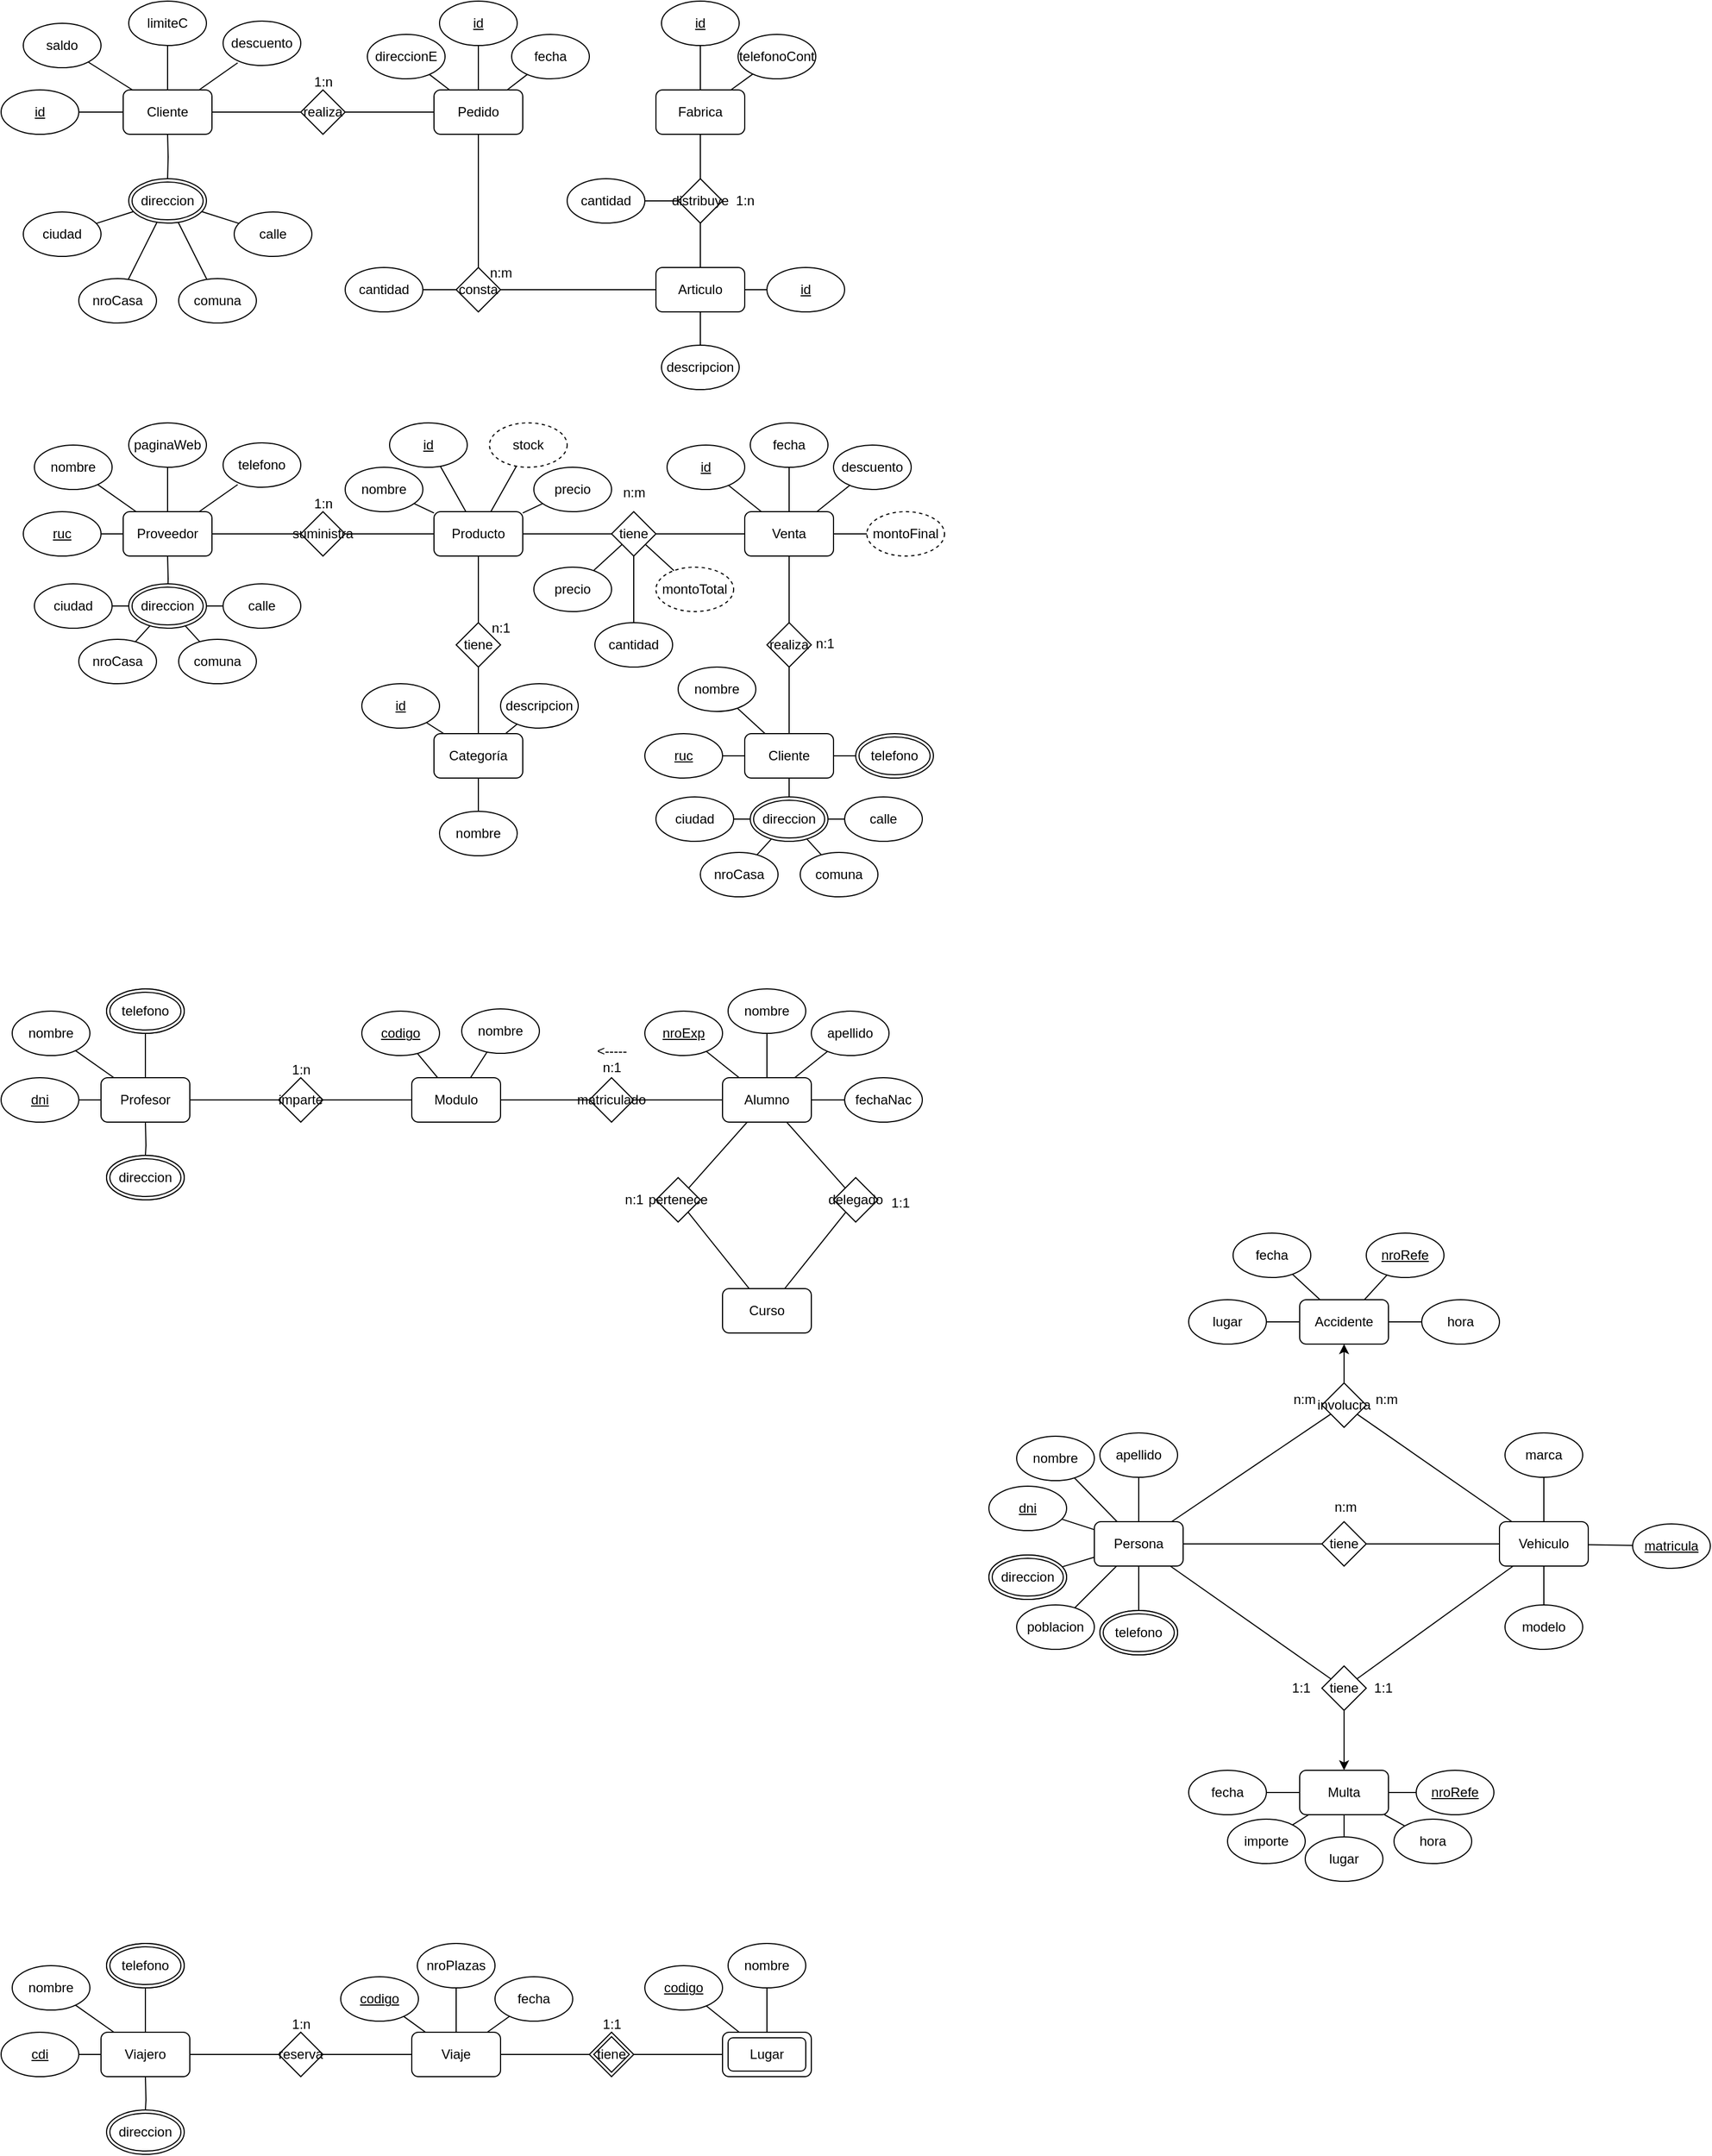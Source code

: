<mxfile version="26.3.0">
  <diagram name="Página-1" id="E5cDy27YJ8MfhVlDJt5R">
    <mxGraphModel dx="354" dy="185" grid="1" gridSize="10" guides="1" tooltips="1" connect="1" arrows="1" fold="1" page="1" pageScale="1" pageWidth="827" pageHeight="1169" math="0" shadow="0">
      <root>
        <mxCell id="0" />
        <mxCell id="1" parent="0" />
        <mxCell id="Rce4BgS77o8zyeKm1M4n-1" style="rounded=0;orthogonalLoop=1;jettySize=auto;html=1;endArrow=none;startFill=0;" parent="1" source="Rce4BgS77o8zyeKm1M4n-2" target="Rce4BgS77o8zyeKm1M4n-42" edge="1">
          <mxGeometry relative="1" as="geometry" />
        </mxCell>
        <mxCell id="Rce4BgS77o8zyeKm1M4n-2" value="Cliente" style="rounded=1;whiteSpace=wrap;html=1;fillColor=default;movable=1;resizable=1;rotatable=1;deletable=1;editable=1;locked=0;connectable=1;" parent="1" vertex="1">
          <mxGeometry x="120" y="120" width="80" height="40" as="geometry" />
        </mxCell>
        <mxCell id="Rce4BgS77o8zyeKm1M4n-68" style="rounded=0;orthogonalLoop=1;jettySize=auto;html=1;endArrow=none;startFill=0;" parent="1" source="Rce4BgS77o8zyeKm1M4n-4" target="Rce4BgS77o8zyeKm1M4n-67" edge="1">
          <mxGeometry relative="1" as="geometry" />
        </mxCell>
        <mxCell id="Rce4BgS77o8zyeKm1M4n-4" value="Pedido" style="rounded=1;whiteSpace=wrap;html=1;fillColor=default;" parent="1" vertex="1">
          <mxGeometry x="400" y="120" width="80" height="40" as="geometry" />
        </mxCell>
        <mxCell id="Rce4BgS77o8zyeKm1M4n-10" style="rounded=0;orthogonalLoop=1;jettySize=auto;html=1;endArrow=none;startFill=0;movable=1;resizable=1;rotatable=1;deletable=1;editable=1;locked=0;connectable=1;" parent="1" source="Rce4BgS77o8zyeKm1M4n-11" target="Rce4BgS77o8zyeKm1M4n-2" edge="1">
          <mxGeometry relative="1" as="geometry" />
        </mxCell>
        <mxCell id="Rce4BgS77o8zyeKm1M4n-11" value="saldo" style="ellipse;whiteSpace=wrap;html=1;movable=1;resizable=1;rotatable=1;deletable=1;editable=1;locked=0;connectable=1;" parent="1" vertex="1">
          <mxGeometry x="30" y="60" width="70" height="40" as="geometry" />
        </mxCell>
        <mxCell id="Rce4BgS77o8zyeKm1M4n-12" value="" style="rounded=0;orthogonalLoop=1;jettySize=auto;html=1;endArrow=none;startFill=0;movable=1;resizable=1;rotatable=1;deletable=1;editable=1;locked=0;connectable=1;" parent="1" target="Rce4BgS77o8zyeKm1M4n-2" edge="1">
          <mxGeometry relative="1" as="geometry">
            <mxPoint x="80" y="140" as="sourcePoint" />
          </mxGeometry>
        </mxCell>
        <mxCell id="Rce4BgS77o8zyeKm1M4n-13" style="rounded=0;orthogonalLoop=1;jettySize=auto;html=1;endArrow=none;startFill=0;movable=1;resizable=1;rotatable=1;deletable=1;editable=1;locked=0;connectable=1;" parent="1" source="Rce4BgS77o8zyeKm1M4n-14" target="Rce4BgS77o8zyeKm1M4n-2" edge="1">
          <mxGeometry relative="1" as="geometry" />
        </mxCell>
        <mxCell id="Rce4BgS77o8zyeKm1M4n-14" value="id" style="ellipse;whiteSpace=wrap;html=1;movable=1;resizable=1;rotatable=1;deletable=1;editable=1;locked=0;connectable=1;fontStyle=4" parent="1" vertex="1">
          <mxGeometry x="10" y="120" width="70" height="40" as="geometry" />
        </mxCell>
        <mxCell id="Rce4BgS77o8zyeKm1M4n-15" value="" style="rounded=0;orthogonalLoop=1;jettySize=auto;html=1;endArrow=none;startFill=0;movable=1;resizable=1;rotatable=1;deletable=1;editable=1;locked=0;connectable=1;" parent="1" target="Rce4BgS77o8zyeKm1M4n-2" edge="1">
          <mxGeometry relative="1" as="geometry">
            <mxPoint x="223.136" y="95.617" as="sourcePoint" />
          </mxGeometry>
        </mxCell>
        <mxCell id="Rce4BgS77o8zyeKm1M4n-16" value="" style="rounded=0;orthogonalLoop=1;jettySize=auto;html=1;endArrow=none;startFill=0;movable=1;resizable=1;rotatable=1;deletable=1;editable=1;locked=0;connectable=1;" parent="1" source="Rce4BgS77o8zyeKm1M4n-61" target="Rce4BgS77o8zyeKm1M4n-2" edge="1">
          <mxGeometry relative="1" as="geometry">
            <mxPoint x="160" y="80" as="sourcePoint" />
          </mxGeometry>
        </mxCell>
        <mxCell id="Rce4BgS77o8zyeKm1M4n-17" value="direccionE" style="ellipse;whiteSpace=wrap;html=1;movable=1;resizable=1;rotatable=1;deletable=1;editable=1;locked=0;connectable=1;" parent="1" vertex="1">
          <mxGeometry x="340" y="70" width="70" height="40" as="geometry" />
        </mxCell>
        <mxCell id="Rce4BgS77o8zyeKm1M4n-18" value="fecha" style="ellipse;whiteSpace=wrap;html=1;movable=1;resizable=1;rotatable=1;deletable=1;editable=1;locked=0;connectable=1;" parent="1" vertex="1">
          <mxGeometry x="470" y="70" width="70" height="40" as="geometry" />
        </mxCell>
        <mxCell id="Rce4BgS77o8zyeKm1M4n-20" value="" style="rounded=0;orthogonalLoop=1;jettySize=auto;html=1;endArrow=none;startFill=0;movable=1;resizable=1;rotatable=1;deletable=1;editable=1;locked=0;connectable=1;" parent="1" source="Rce4BgS77o8zyeKm1M4n-4" target="Rce4BgS77o8zyeKm1M4n-18" edge="1">
          <mxGeometry relative="1" as="geometry">
            <mxPoint x="250" y="210" as="sourcePoint" />
            <mxPoint x="330" y="150" as="targetPoint" />
          </mxGeometry>
        </mxCell>
        <mxCell id="Rce4BgS77o8zyeKm1M4n-23" value="" style="rounded=0;orthogonalLoop=1;jettySize=auto;html=1;endArrow=none;startFill=0;movable=1;resizable=1;rotatable=1;deletable=1;editable=1;locked=0;connectable=1;" parent="1" source="Rce4BgS77o8zyeKm1M4n-4" target="Rce4BgS77o8zyeKm1M4n-17" edge="1">
          <mxGeometry relative="1" as="geometry">
            <mxPoint x="430" y="151" as="sourcePoint" />
            <mxPoint x="412" y="143" as="targetPoint" />
          </mxGeometry>
        </mxCell>
        <mxCell id="Rce4BgS77o8zyeKm1M4n-35" value="ciudad" style="ellipse;whiteSpace=wrap;html=1;movable=1;resizable=1;rotatable=1;deletable=1;editable=1;locked=0;connectable=1;" parent="1" vertex="1">
          <mxGeometry x="30" y="230" width="70" height="40" as="geometry" />
        </mxCell>
        <mxCell id="Rce4BgS77o8zyeKm1M4n-36" value="nroCasa" style="ellipse;whiteSpace=wrap;html=1;movable=1;resizable=1;rotatable=1;deletable=1;editable=1;locked=0;connectable=1;" parent="1" vertex="1">
          <mxGeometry x="80" y="290" width="70" height="40" as="geometry" />
        </mxCell>
        <mxCell id="Rce4BgS77o8zyeKm1M4n-37" value="&lt;span&gt;calle&lt;/span&gt;" style="ellipse;whiteSpace=wrap;html=1;movable=1;resizable=1;rotatable=1;deletable=1;editable=1;locked=0;connectable=1;fontStyle=0" parent="1" vertex="1">
          <mxGeometry x="220" y="230" width="70" height="40" as="geometry" />
        </mxCell>
        <mxCell id="Rce4BgS77o8zyeKm1M4n-38" style="rounded=0;orthogonalLoop=1;jettySize=auto;html=1;endArrow=none;startFill=0;" parent="1" source="Rce4BgS77o8zyeKm1M4n-65" target="Rce4BgS77o8zyeKm1M4n-36" edge="1">
          <mxGeometry relative="1" as="geometry">
            <mxPoint x="145" y="320" as="sourcePoint" />
            <mxPoint x="-248" y="155" as="targetPoint" />
          </mxGeometry>
        </mxCell>
        <mxCell id="Rce4BgS77o8zyeKm1M4n-39" style="rounded=0;orthogonalLoop=1;jettySize=auto;html=1;endArrow=none;startFill=0;" parent="1" source="Rce4BgS77o8zyeKm1M4n-65" target="Rce4BgS77o8zyeKm1M4n-37" edge="1">
          <mxGeometry relative="1" as="geometry">
            <mxPoint x="200" y="300" as="sourcePoint" />
            <mxPoint x="-238" y="165" as="targetPoint" />
          </mxGeometry>
        </mxCell>
        <mxCell id="Rce4BgS77o8zyeKm1M4n-40" style="rounded=0;orthogonalLoop=1;jettySize=auto;html=1;endArrow=none;startFill=0;" parent="1" source="Rce4BgS77o8zyeKm1M4n-65" target="Rce4BgS77o8zyeKm1M4n-35" edge="1">
          <mxGeometry relative="1" as="geometry">
            <mxPoint x="120" y="300" as="sourcePoint" />
            <mxPoint x="-228" y="175" as="targetPoint" />
          </mxGeometry>
        </mxCell>
        <mxCell id="Rce4BgS77o8zyeKm1M4n-41" style="rounded=0;orthogonalLoop=1;jettySize=auto;html=1;endArrow=none;startFill=0;" parent="1" source="Rce4BgS77o8zyeKm1M4n-42" target="Rce4BgS77o8zyeKm1M4n-4" edge="1">
          <mxGeometry relative="1" as="geometry">
            <mxPoint x="360" y="140" as="sourcePoint" />
          </mxGeometry>
        </mxCell>
        <mxCell id="Rce4BgS77o8zyeKm1M4n-42" value="realiza" style="rhombus;whiteSpace=wrap;html=1;" parent="1" vertex="1">
          <mxGeometry x="280" y="120" width="40" height="40" as="geometry" />
        </mxCell>
        <mxCell id="Rce4BgS77o8zyeKm1M4n-43" value="1:n" style="text;html=1;align=center;verticalAlign=middle;resizable=0;points=[];autosize=1;strokeColor=none;fillColor=none;" parent="1" vertex="1">
          <mxGeometry x="280" y="98" width="40" height="30" as="geometry" />
        </mxCell>
        <mxCell id="Rce4BgS77o8zyeKm1M4n-58" style="rounded=0;orthogonalLoop=1;jettySize=auto;html=1;endArrow=none;startFill=0;edgeStyle=orthogonalEdgeStyle;" parent="1" edge="1">
          <mxGeometry relative="1" as="geometry">
            <mxPoint x="160" y="160" as="sourcePoint" />
            <mxPoint x="160" y="200" as="targetPoint" />
          </mxGeometry>
        </mxCell>
        <mxCell id="Rce4BgS77o8zyeKm1M4n-61" value="limiteC" style="ellipse;whiteSpace=wrap;html=1;movable=1;resizable=1;rotatable=1;deletable=1;editable=1;locked=0;connectable=1;" parent="1" vertex="1">
          <mxGeometry x="125" y="40" width="70" height="40" as="geometry" />
        </mxCell>
        <mxCell id="Rce4BgS77o8zyeKm1M4n-62" value="descuento" style="ellipse;whiteSpace=wrap;html=1;movable=1;resizable=1;rotatable=1;deletable=1;editable=1;locked=0;connectable=1;" parent="1" vertex="1">
          <mxGeometry x="210" y="58" width="70" height="40" as="geometry" />
        </mxCell>
        <mxCell id="Rce4BgS77o8zyeKm1M4n-63" value="comuna" style="ellipse;whiteSpace=wrap;html=1;movable=1;resizable=1;rotatable=1;deletable=1;editable=1;locked=0;connectable=1;" parent="1" vertex="1">
          <mxGeometry x="170" y="290" width="70" height="40" as="geometry" />
        </mxCell>
        <mxCell id="Rce4BgS77o8zyeKm1M4n-64" style="rounded=0;orthogonalLoop=1;jettySize=auto;html=1;endArrow=none;startFill=0;" parent="1" source="Rce4BgS77o8zyeKm1M4n-65" target="Rce4BgS77o8zyeKm1M4n-63" edge="1">
          <mxGeometry relative="1" as="geometry">
            <mxPoint x="175" y="320" as="sourcePoint" />
            <mxPoint x="139" y="352" as="targetPoint" />
          </mxGeometry>
        </mxCell>
        <mxCell id="Rce4BgS77o8zyeKm1M4n-65" value="direccion" style="ellipse;shape=doubleEllipse;margin=3;whiteSpace=wrap;html=1;align=center;" parent="1" vertex="1">
          <mxGeometry x="125" y="200" width="70" height="40" as="geometry" />
        </mxCell>
        <mxCell id="Rce4BgS77o8zyeKm1M4n-66" value="Articulo" style="rounded=1;whiteSpace=wrap;html=1;fillColor=default;" parent="1" vertex="1">
          <mxGeometry x="600" y="280" width="80" height="40" as="geometry" />
        </mxCell>
        <mxCell id="Rce4BgS77o8zyeKm1M4n-67" value="id" style="ellipse;whiteSpace=wrap;html=1;movable=1;resizable=1;rotatable=1;deletable=1;editable=1;locked=0;connectable=1;fontStyle=4" parent="1" vertex="1">
          <mxGeometry x="405" y="40" width="70" height="40" as="geometry" />
        </mxCell>
        <mxCell id="Rce4BgS77o8zyeKm1M4n-90" style="rounded=0;orthogonalLoop=1;jettySize=auto;html=1;endArrow=none;startFill=0;" parent="1" source="Rce4BgS77o8zyeKm1M4n-69" target="Rce4BgS77o8zyeKm1M4n-89" edge="1">
          <mxGeometry relative="1" as="geometry" />
        </mxCell>
        <mxCell id="Rce4BgS77o8zyeKm1M4n-69" value="consta" style="rhombus;whiteSpace=wrap;html=1;" parent="1" vertex="1">
          <mxGeometry x="420" y="280" width="40" height="40" as="geometry" />
        </mxCell>
        <mxCell id="Rce4BgS77o8zyeKm1M4n-70" style="rounded=0;orthogonalLoop=1;jettySize=auto;html=1;endArrow=none;startFill=0;" parent="1" source="Rce4BgS77o8zyeKm1M4n-66" target="Rce4BgS77o8zyeKm1M4n-69" edge="1">
          <mxGeometry relative="1" as="geometry">
            <mxPoint x="490" y="179.5" as="sourcePoint" />
            <mxPoint x="590" y="180" as="targetPoint" />
          </mxGeometry>
        </mxCell>
        <mxCell id="Rce4BgS77o8zyeKm1M4n-71" style="rounded=0;orthogonalLoop=1;jettySize=auto;html=1;endArrow=none;startFill=0;" parent="1" source="Rce4BgS77o8zyeKm1M4n-4" target="Rce4BgS77o8zyeKm1M4n-69" edge="1">
          <mxGeometry relative="1" as="geometry">
            <mxPoint x="500" y="149.5" as="sourcePoint" />
            <mxPoint x="580" y="149.5" as="targetPoint" />
          </mxGeometry>
        </mxCell>
        <mxCell id="Rce4BgS77o8zyeKm1M4n-72" value="n:m" style="text;html=1;align=center;verticalAlign=middle;resizable=0;points=[];autosize=1;strokeColor=none;fillColor=none;" parent="1" vertex="1">
          <mxGeometry x="440" y="270" width="40" height="30" as="geometry" />
        </mxCell>
        <mxCell id="Rce4BgS77o8zyeKm1M4n-73" value="Fabrica" style="rounded=1;whiteSpace=wrap;html=1;fillColor=default;" parent="1" vertex="1">
          <mxGeometry x="600" y="120" width="80" height="40" as="geometry" />
        </mxCell>
        <mxCell id="Rce4BgS77o8zyeKm1M4n-79" style="rounded=0;orthogonalLoop=1;jettySize=auto;html=1;endArrow=none;startFill=0;" parent="1" source="Rce4BgS77o8zyeKm1M4n-74" target="Rce4BgS77o8zyeKm1M4n-78" edge="1">
          <mxGeometry relative="1" as="geometry" />
        </mxCell>
        <mxCell id="Rce4BgS77o8zyeKm1M4n-74" value="distribuye" style="rhombus;whiteSpace=wrap;html=1;" parent="1" vertex="1">
          <mxGeometry x="620" y="200" width="40" height="40" as="geometry" />
        </mxCell>
        <mxCell id="Rce4BgS77o8zyeKm1M4n-75" style="rounded=0;orthogonalLoop=1;jettySize=auto;html=1;endArrow=none;startFill=0;" parent="1" source="Rce4BgS77o8zyeKm1M4n-73" target="Rce4BgS77o8zyeKm1M4n-74" edge="1">
          <mxGeometry relative="1" as="geometry">
            <mxPoint x="450" y="170" as="sourcePoint" />
            <mxPoint x="450" y="290" as="targetPoint" />
          </mxGeometry>
        </mxCell>
        <mxCell id="Rce4BgS77o8zyeKm1M4n-76" style="rounded=0;orthogonalLoop=1;jettySize=auto;html=1;endArrow=none;startFill=0;" parent="1" source="Rce4BgS77o8zyeKm1M4n-66" target="Rce4BgS77o8zyeKm1M4n-74" edge="1">
          <mxGeometry relative="1" as="geometry">
            <mxPoint x="650" y="170" as="sourcePoint" />
            <mxPoint x="650" y="210" as="targetPoint" />
          </mxGeometry>
        </mxCell>
        <mxCell id="Rce4BgS77o8zyeKm1M4n-77" value="1:n" style="text;html=1;align=center;verticalAlign=middle;resizable=0;points=[];autosize=1;strokeColor=none;fillColor=none;" parent="1" vertex="1">
          <mxGeometry x="660" y="205" width="40" height="30" as="geometry" />
        </mxCell>
        <mxCell id="Rce4BgS77o8zyeKm1M4n-78" value="&lt;span&gt;cantidad&lt;/span&gt;" style="ellipse;whiteSpace=wrap;html=1;movable=1;resizable=1;rotatable=1;deletable=1;editable=1;locked=0;connectable=1;fontStyle=0" parent="1" vertex="1">
          <mxGeometry x="520" y="200" width="70" height="40" as="geometry" />
        </mxCell>
        <mxCell id="Rce4BgS77o8zyeKm1M4n-80" style="rounded=0;orthogonalLoop=1;jettySize=auto;html=1;endArrow=none;startFill=0;" parent="1" source="Rce4BgS77o8zyeKm1M4n-73" target="Rce4BgS77o8zyeKm1M4n-84" edge="1">
          <mxGeometry relative="1" as="geometry">
            <mxPoint x="644" y="120" as="sourcePoint" />
          </mxGeometry>
        </mxCell>
        <mxCell id="Rce4BgS77o8zyeKm1M4n-81" value="telefonoCont" style="ellipse;whiteSpace=wrap;html=1;movable=1;resizable=1;rotatable=1;deletable=1;editable=1;locked=0;connectable=1;" parent="1" vertex="1">
          <mxGeometry x="674" y="70" width="70" height="40" as="geometry" />
        </mxCell>
        <mxCell id="Rce4BgS77o8zyeKm1M4n-82" value="" style="rounded=0;orthogonalLoop=1;jettySize=auto;html=1;endArrow=none;startFill=0;movable=1;resizable=1;rotatable=1;deletable=1;editable=1;locked=0;connectable=1;" parent="1" source="Rce4BgS77o8zyeKm1M4n-73" target="Rce4BgS77o8zyeKm1M4n-81" edge="1">
          <mxGeometry relative="1" as="geometry">
            <mxPoint x="670" y="120" as="sourcePoint" />
            <mxPoint x="534" y="150" as="targetPoint" />
          </mxGeometry>
        </mxCell>
        <mxCell id="Rce4BgS77o8zyeKm1M4n-84" value="id" style="ellipse;whiteSpace=wrap;html=1;movable=1;resizable=1;rotatable=1;deletable=1;editable=1;locked=0;connectable=1;fontStyle=4" parent="1" vertex="1">
          <mxGeometry x="605" y="40" width="70" height="40" as="geometry" />
        </mxCell>
        <mxCell id="Rce4BgS77o8zyeKm1M4n-85" style="rounded=0;orthogonalLoop=1;jettySize=auto;html=1;endArrow=none;startFill=0;" parent="1" source="Rce4BgS77o8zyeKm1M4n-66" target="Rce4BgS77o8zyeKm1M4n-88" edge="1">
          <mxGeometry relative="1" as="geometry">
            <mxPoint x="735" y="330" as="sourcePoint" />
          </mxGeometry>
        </mxCell>
        <mxCell id="Rce4BgS77o8zyeKm1M4n-86" value="descripcion" style="ellipse;whiteSpace=wrap;html=1;movable=1;resizable=1;rotatable=1;deletable=1;editable=1;locked=0;connectable=1;" parent="1" vertex="1">
          <mxGeometry x="605" y="350" width="70" height="40" as="geometry" />
        </mxCell>
        <mxCell id="Rce4BgS77o8zyeKm1M4n-87" value="" style="rounded=0;orthogonalLoop=1;jettySize=auto;html=1;endArrow=none;startFill=0;movable=1;resizable=1;rotatable=1;deletable=1;editable=1;locked=0;connectable=1;" parent="1" source="Rce4BgS77o8zyeKm1M4n-66" target="Rce4BgS77o8zyeKm1M4n-86" edge="1">
          <mxGeometry relative="1" as="geometry">
            <mxPoint x="763" y="330" as="sourcePoint" />
            <mxPoint x="629" y="360" as="targetPoint" />
          </mxGeometry>
        </mxCell>
        <mxCell id="Rce4BgS77o8zyeKm1M4n-88" value="id" style="ellipse;whiteSpace=wrap;html=1;movable=1;resizable=1;rotatable=1;deletable=1;editable=1;locked=0;connectable=1;fontStyle=4" parent="1" vertex="1">
          <mxGeometry x="700" y="280" width="70" height="40" as="geometry" />
        </mxCell>
        <mxCell id="Rce4BgS77o8zyeKm1M4n-89" value="&lt;span&gt;cantidad&lt;/span&gt;" style="ellipse;whiteSpace=wrap;html=1;movable=1;resizable=1;rotatable=1;deletable=1;editable=1;locked=0;connectable=1;fontStyle=0" parent="1" vertex="1">
          <mxGeometry x="320" y="280" width="70" height="40" as="geometry" />
        </mxCell>
        <mxCell id="Rce4BgS77o8zyeKm1M4n-91" style="rounded=0;orthogonalLoop=1;jettySize=auto;html=1;endArrow=none;startFill=0;" parent="1" source="Rce4BgS77o8zyeKm1M4n-92" target="Rce4BgS77o8zyeKm1M4n-113" edge="1">
          <mxGeometry relative="1" as="geometry" />
        </mxCell>
        <mxCell id="Rce4BgS77o8zyeKm1M4n-92" value="Proveedor" style="rounded=1;whiteSpace=wrap;html=1;fillColor=default;movable=1;resizable=1;rotatable=1;deletable=1;editable=1;locked=0;connectable=1;" parent="1" vertex="1">
          <mxGeometry x="120" y="500" width="80" height="40" as="geometry" />
        </mxCell>
        <mxCell id="Rce4BgS77o8zyeKm1M4n-93" style="rounded=0;orthogonalLoop=1;jettySize=auto;html=1;endArrow=none;startFill=0;" parent="1" source="Rce4BgS77o8zyeKm1M4n-94" target="Rce4BgS77o8zyeKm1M4n-122" edge="1">
          <mxGeometry relative="1" as="geometry" />
        </mxCell>
        <mxCell id="Rce4BgS77o8zyeKm1M4n-94" value="Producto" style="rounded=1;whiteSpace=wrap;html=1;fillColor=default;" parent="1" vertex="1">
          <mxGeometry x="400" y="500" width="80" height="40" as="geometry" />
        </mxCell>
        <mxCell id="Rce4BgS77o8zyeKm1M4n-95" style="rounded=0;orthogonalLoop=1;jettySize=auto;html=1;endArrow=none;startFill=0;movable=1;resizable=1;rotatable=1;deletable=1;editable=1;locked=0;connectable=1;" parent="1" source="Rce4BgS77o8zyeKm1M4n-96" target="Rce4BgS77o8zyeKm1M4n-92" edge="1">
          <mxGeometry relative="1" as="geometry" />
        </mxCell>
        <mxCell id="Rce4BgS77o8zyeKm1M4n-96" value="paginaWeb" style="ellipse;whiteSpace=wrap;html=1;movable=1;resizable=1;rotatable=1;deletable=1;editable=1;locked=0;connectable=1;" parent="1" vertex="1">
          <mxGeometry x="125" y="420" width="70" height="40" as="geometry" />
        </mxCell>
        <mxCell id="Rce4BgS77o8zyeKm1M4n-97" value="" style="rounded=0;orthogonalLoop=1;jettySize=auto;html=1;endArrow=none;startFill=0;movable=1;resizable=1;rotatable=1;deletable=1;editable=1;locked=0;connectable=1;" parent="1" source="Rce4BgS77o8zyeKm1M4n-144" target="Rce4BgS77o8zyeKm1M4n-92" edge="1">
          <mxGeometry relative="1" as="geometry">
            <mxPoint x="80" y="520" as="sourcePoint" />
          </mxGeometry>
        </mxCell>
        <mxCell id="Rce4BgS77o8zyeKm1M4n-98" style="rounded=0;orthogonalLoop=1;jettySize=auto;html=1;endArrow=none;startFill=0;movable=1;resizable=1;rotatable=1;deletable=1;editable=1;locked=0;connectable=1;" parent="1" source="Rce4BgS77o8zyeKm1M4n-99" target="Rce4BgS77o8zyeKm1M4n-92" edge="1">
          <mxGeometry relative="1" as="geometry" />
        </mxCell>
        <mxCell id="Rce4BgS77o8zyeKm1M4n-99" value="ruc" style="ellipse;whiteSpace=wrap;html=1;movable=1;resizable=1;rotatable=1;deletable=1;editable=1;locked=0;connectable=1;fontStyle=4" parent="1" vertex="1">
          <mxGeometry x="30" y="500" width="70" height="40" as="geometry" />
        </mxCell>
        <mxCell id="Rce4BgS77o8zyeKm1M4n-100" value="" style="rounded=0;orthogonalLoop=1;jettySize=auto;html=1;endArrow=none;startFill=0;movable=1;resizable=1;rotatable=1;deletable=1;editable=1;locked=0;connectable=1;" parent="1" target="Rce4BgS77o8zyeKm1M4n-92" edge="1">
          <mxGeometry relative="1" as="geometry">
            <mxPoint x="223.136" y="475.617" as="sourcePoint" />
          </mxGeometry>
        </mxCell>
        <mxCell id="Rce4BgS77o8zyeKm1M4n-101" value="" style="rounded=0;orthogonalLoop=1;jettySize=auto;html=1;endArrow=none;startFill=0;movable=1;resizable=1;rotatable=1;deletable=1;editable=1;locked=0;connectable=1;" parent="1" target="Rce4BgS77o8zyeKm1M4n-92" edge="1">
          <mxGeometry relative="1" as="geometry">
            <mxPoint x="160" y="460" as="sourcePoint" />
          </mxGeometry>
        </mxCell>
        <mxCell id="Rce4BgS77o8zyeKm1M4n-102" value="nombre" style="ellipse;whiteSpace=wrap;html=1;movable=1;resizable=1;rotatable=1;deletable=1;editable=1;locked=0;connectable=1;" parent="1" vertex="1">
          <mxGeometry x="320" y="460" width="70" height="40" as="geometry" />
        </mxCell>
        <mxCell id="Rce4BgS77o8zyeKm1M4n-103" value="stock" style="ellipse;whiteSpace=wrap;html=1;movable=1;resizable=1;rotatable=1;deletable=1;editable=1;locked=0;connectable=1;dashed=1;" parent="1" vertex="1">
          <mxGeometry x="450" y="420" width="70" height="40" as="geometry" />
        </mxCell>
        <mxCell id="Rce4BgS77o8zyeKm1M4n-104" value="" style="rounded=0;orthogonalLoop=1;jettySize=auto;html=1;endArrow=none;startFill=0;movable=1;resizable=1;rotatable=1;deletable=1;editable=1;locked=0;connectable=1;" parent="1" source="Rce4BgS77o8zyeKm1M4n-94" target="Rce4BgS77o8zyeKm1M4n-103" edge="1">
          <mxGeometry relative="1" as="geometry">
            <mxPoint x="250" y="590" as="sourcePoint" />
            <mxPoint x="330" y="530" as="targetPoint" />
          </mxGeometry>
        </mxCell>
        <mxCell id="Rce4BgS77o8zyeKm1M4n-105" value="" style="rounded=0;orthogonalLoop=1;jettySize=auto;html=1;endArrow=none;startFill=0;movable=1;resizable=1;rotatable=1;deletable=1;editable=1;locked=0;connectable=1;" parent="1" source="Rce4BgS77o8zyeKm1M4n-94" target="Rce4BgS77o8zyeKm1M4n-102" edge="1">
          <mxGeometry relative="1" as="geometry">
            <mxPoint x="430" y="531" as="sourcePoint" />
            <mxPoint x="412" y="523" as="targetPoint" />
          </mxGeometry>
        </mxCell>
        <mxCell id="Rce4BgS77o8zyeKm1M4n-112" style="rounded=0;orthogonalLoop=1;jettySize=auto;html=1;endArrow=none;startFill=0;" parent="1" source="Rce4BgS77o8zyeKm1M4n-113" target="Rce4BgS77o8zyeKm1M4n-94" edge="1">
          <mxGeometry relative="1" as="geometry">
            <mxPoint x="360" y="520" as="sourcePoint" />
          </mxGeometry>
        </mxCell>
        <mxCell id="Rce4BgS77o8zyeKm1M4n-113" value="suministra" style="rhombus;whiteSpace=wrap;html=1;" parent="1" vertex="1">
          <mxGeometry x="280" y="500" width="40" height="40" as="geometry" />
        </mxCell>
        <mxCell id="Rce4BgS77o8zyeKm1M4n-114" value="1:n" style="text;html=1;align=center;verticalAlign=middle;resizable=0;points=[];autosize=1;strokeColor=none;fillColor=none;" parent="1" vertex="1">
          <mxGeometry x="280" y="478" width="40" height="30" as="geometry" />
        </mxCell>
        <mxCell id="Rce4BgS77o8zyeKm1M4n-117" value="telefono" style="ellipse;whiteSpace=wrap;html=1;movable=1;resizable=1;rotatable=1;deletable=1;editable=1;locked=0;connectable=1;" parent="1" vertex="1">
          <mxGeometry x="210" y="438" width="70" height="40" as="geometry" />
        </mxCell>
        <mxCell id="Rce4BgS77o8zyeKm1M4n-122" value="id" style="ellipse;whiteSpace=wrap;html=1;movable=1;resizable=1;rotatable=1;deletable=1;editable=1;locked=0;connectable=1;fontStyle=4" parent="1" vertex="1">
          <mxGeometry x="360" y="420" width="70" height="40" as="geometry" />
        </mxCell>
        <mxCell id="Rce4BgS77o8zyeKm1M4n-124" value="tiene" style="rhombus;whiteSpace=wrap;html=1;" parent="1" vertex="1">
          <mxGeometry x="420" y="600" width="40" height="40" as="geometry" />
        </mxCell>
        <mxCell id="Rce4BgS77o8zyeKm1M4n-126" style="rounded=0;orthogonalLoop=1;jettySize=auto;html=1;endArrow=none;startFill=0;" parent="1" source="Rce4BgS77o8zyeKm1M4n-94" target="Rce4BgS77o8zyeKm1M4n-124" edge="1">
          <mxGeometry relative="1" as="geometry">
            <mxPoint x="500" y="529.5" as="sourcePoint" />
            <mxPoint x="580" y="529.5" as="targetPoint" />
          </mxGeometry>
        </mxCell>
        <mxCell id="Rce4BgS77o8zyeKm1M4n-127" value="n:1" style="text;html=1;align=center;verticalAlign=middle;resizable=0;points=[];autosize=1;strokeColor=none;fillColor=none;" parent="1" vertex="1">
          <mxGeometry x="440" y="590" width="40" height="30" as="geometry" />
        </mxCell>
        <mxCell id="Rce4BgS77o8zyeKm1M4n-144" value="nombre" style="ellipse;whiteSpace=wrap;html=1;movable=1;resizable=1;rotatable=1;deletable=1;editable=1;locked=0;connectable=1;" parent="1" vertex="1">
          <mxGeometry x="40" y="440" width="70" height="40" as="geometry" />
        </mxCell>
        <mxCell id="Rce4BgS77o8zyeKm1M4n-154" value="ciudad" style="ellipse;whiteSpace=wrap;html=1;movable=1;resizable=1;rotatable=1;deletable=1;editable=1;locked=0;connectable=1;" parent="1" vertex="1">
          <mxGeometry x="40" y="565" width="70" height="40" as="geometry" />
        </mxCell>
        <mxCell id="Rce4BgS77o8zyeKm1M4n-155" value="nroCasa" style="ellipse;whiteSpace=wrap;html=1;movable=1;resizable=1;rotatable=1;deletable=1;editable=1;locked=0;connectable=1;" parent="1" vertex="1">
          <mxGeometry x="80" y="615" width="70" height="40" as="geometry" />
        </mxCell>
        <mxCell id="Rce4BgS77o8zyeKm1M4n-156" value="&lt;span&gt;calle&lt;/span&gt;" style="ellipse;whiteSpace=wrap;html=1;movable=1;resizable=1;rotatable=1;deletable=1;editable=1;locked=0;connectable=1;fontStyle=0" parent="1" vertex="1">
          <mxGeometry x="210" y="565" width="70" height="40" as="geometry" />
        </mxCell>
        <mxCell id="Rce4BgS77o8zyeKm1M4n-157" style="rounded=0;orthogonalLoop=1;jettySize=auto;html=1;endArrow=none;startFill=0;" parent="1" source="Rce4BgS77o8zyeKm1M4n-163" target="Rce4BgS77o8zyeKm1M4n-155" edge="1">
          <mxGeometry relative="1" as="geometry">
            <mxPoint x="145" y="700" as="sourcePoint" />
            <mxPoint x="-248" y="535" as="targetPoint" />
          </mxGeometry>
        </mxCell>
        <mxCell id="Rce4BgS77o8zyeKm1M4n-158" style="rounded=0;orthogonalLoop=1;jettySize=auto;html=1;endArrow=none;startFill=0;" parent="1" source="Rce4BgS77o8zyeKm1M4n-163" target="Rce4BgS77o8zyeKm1M4n-156" edge="1">
          <mxGeometry relative="1" as="geometry">
            <mxPoint x="200" y="680" as="sourcePoint" />
            <mxPoint x="-238" y="545" as="targetPoint" />
          </mxGeometry>
        </mxCell>
        <mxCell id="Rce4BgS77o8zyeKm1M4n-159" style="rounded=0;orthogonalLoop=1;jettySize=auto;html=1;endArrow=none;startFill=0;" parent="1" source="Rce4BgS77o8zyeKm1M4n-163" target="Rce4BgS77o8zyeKm1M4n-154" edge="1">
          <mxGeometry relative="1" as="geometry">
            <mxPoint x="120" y="680" as="sourcePoint" />
            <mxPoint x="-228" y="555" as="targetPoint" />
          </mxGeometry>
        </mxCell>
        <mxCell id="Rce4BgS77o8zyeKm1M4n-160" style="rounded=0;orthogonalLoop=1;jettySize=auto;html=1;endArrow=none;startFill=0;edgeStyle=orthogonalEdgeStyle;" parent="1" edge="1">
          <mxGeometry relative="1" as="geometry">
            <mxPoint x="160" y="540" as="sourcePoint" />
            <mxPoint x="160" y="580" as="targetPoint" />
          </mxGeometry>
        </mxCell>
        <mxCell id="Rce4BgS77o8zyeKm1M4n-161" value="comuna" style="ellipse;whiteSpace=wrap;html=1;movable=1;resizable=1;rotatable=1;deletable=1;editable=1;locked=0;connectable=1;" parent="1" vertex="1">
          <mxGeometry x="170" y="615" width="70" height="40" as="geometry" />
        </mxCell>
        <mxCell id="Rce4BgS77o8zyeKm1M4n-162" style="rounded=0;orthogonalLoop=1;jettySize=auto;html=1;endArrow=none;startFill=0;" parent="1" source="Rce4BgS77o8zyeKm1M4n-163" target="Rce4BgS77o8zyeKm1M4n-161" edge="1">
          <mxGeometry relative="1" as="geometry">
            <mxPoint x="175" y="700" as="sourcePoint" />
            <mxPoint x="139" y="732" as="targetPoint" />
          </mxGeometry>
        </mxCell>
        <mxCell id="Rce4BgS77o8zyeKm1M4n-163" value="direccion" style="ellipse;shape=doubleEllipse;margin=3;whiteSpace=wrap;html=1;align=center;" parent="1" vertex="1">
          <mxGeometry x="125" y="565" width="70" height="40" as="geometry" />
        </mxCell>
        <mxCell id="Rce4BgS77o8zyeKm1M4n-164" value="precio" style="ellipse;whiteSpace=wrap;html=1;movable=1;resizable=1;rotatable=1;deletable=1;editable=1;locked=0;connectable=1;" parent="1" vertex="1">
          <mxGeometry x="490" y="460" width="70" height="40" as="geometry" />
        </mxCell>
        <mxCell id="Rce4BgS77o8zyeKm1M4n-165" style="rounded=0;orthogonalLoop=1;jettySize=auto;html=1;endArrow=none;startFill=0;" parent="1" source="Rce4BgS77o8zyeKm1M4n-94" target="Rce4BgS77o8zyeKm1M4n-164" edge="1">
          <mxGeometry relative="1" as="geometry">
            <mxPoint x="450" y="510" as="sourcePoint" />
            <mxPoint x="450" y="470" as="targetPoint" />
          </mxGeometry>
        </mxCell>
        <mxCell id="Rce4BgS77o8zyeKm1M4n-166" value="Categoría" style="rounded=1;whiteSpace=wrap;html=1;fillColor=default;" parent="1" vertex="1">
          <mxGeometry x="400" y="700" width="80" height="40" as="geometry" />
        </mxCell>
        <mxCell id="Rce4BgS77o8zyeKm1M4n-167" style="rounded=0;orthogonalLoop=1;jettySize=auto;html=1;endArrow=none;startFill=0;" parent="1" source="Rce4BgS77o8zyeKm1M4n-124" target="Rce4BgS77o8zyeKm1M4n-166" edge="1">
          <mxGeometry relative="1" as="geometry">
            <mxPoint x="450" y="550" as="sourcePoint" />
            <mxPoint x="450" y="610" as="targetPoint" />
          </mxGeometry>
        </mxCell>
        <mxCell id="Rce4BgS77o8zyeKm1M4n-168" value="nombre" style="ellipse;whiteSpace=wrap;html=1;movable=1;resizable=1;rotatable=1;deletable=1;editable=1;locked=0;connectable=1;" parent="1" vertex="1">
          <mxGeometry x="405" y="770" width="70" height="40" as="geometry" />
        </mxCell>
        <mxCell id="Rce4BgS77o8zyeKm1M4n-169" value="descripcion" style="ellipse;whiteSpace=wrap;html=1;movable=1;resizable=1;rotatable=1;deletable=1;editable=1;locked=0;connectable=1;" parent="1" vertex="1">
          <mxGeometry x="460" y="655" width="70" height="40" as="geometry" />
        </mxCell>
        <mxCell id="Rce4BgS77o8zyeKm1M4n-170" value="id" style="ellipse;whiteSpace=wrap;html=1;movable=1;resizable=1;rotatable=1;deletable=1;editable=1;locked=0;connectable=1;fontStyle=4" parent="1" vertex="1">
          <mxGeometry x="335" y="655" width="70" height="40" as="geometry" />
        </mxCell>
        <mxCell id="Rce4BgS77o8zyeKm1M4n-171" style="rounded=0;orthogonalLoop=1;jettySize=auto;html=1;endArrow=none;startFill=0;" parent="1" source="Rce4BgS77o8zyeKm1M4n-170" target="Rce4BgS77o8zyeKm1M4n-166" edge="1">
          <mxGeometry relative="1" as="geometry">
            <mxPoint x="450" y="650" as="sourcePoint" />
            <mxPoint x="450" y="710" as="targetPoint" />
          </mxGeometry>
        </mxCell>
        <mxCell id="Rce4BgS77o8zyeKm1M4n-172" style="rounded=0;orthogonalLoop=1;jettySize=auto;html=1;endArrow=none;startFill=0;" parent="1" source="Rce4BgS77o8zyeKm1M4n-168" target="Rce4BgS77o8zyeKm1M4n-166" edge="1">
          <mxGeometry relative="1" as="geometry">
            <mxPoint x="460" y="660" as="sourcePoint" />
            <mxPoint x="460" y="720" as="targetPoint" />
          </mxGeometry>
        </mxCell>
        <mxCell id="Rce4BgS77o8zyeKm1M4n-173" style="rounded=0;orthogonalLoop=1;jettySize=auto;html=1;endArrow=none;startFill=0;" parent="1" source="Rce4BgS77o8zyeKm1M4n-169" target="Rce4BgS77o8zyeKm1M4n-166" edge="1">
          <mxGeometry relative="1" as="geometry">
            <mxPoint x="470" y="670" as="sourcePoint" />
            <mxPoint x="470" y="730" as="targetPoint" />
          </mxGeometry>
        </mxCell>
        <mxCell id="Rce4BgS77o8zyeKm1M4n-174" value="Venta" style="rounded=1;whiteSpace=wrap;html=1;fillColor=default;" parent="1" vertex="1">
          <mxGeometry x="680" y="500" width="80" height="40" as="geometry" />
        </mxCell>
        <mxCell id="Rce4BgS77o8zyeKm1M4n-175" value="tiene" style="rhombus;whiteSpace=wrap;html=1;" parent="1" vertex="1">
          <mxGeometry x="560" y="500" width="40" height="40" as="geometry" />
        </mxCell>
        <mxCell id="Rce4BgS77o8zyeKm1M4n-176" style="rounded=0;orthogonalLoop=1;jettySize=auto;html=1;endArrow=none;startFill=0;" parent="1" source="Rce4BgS77o8zyeKm1M4n-94" target="Rce4BgS77o8zyeKm1M4n-175" edge="1">
          <mxGeometry relative="1" as="geometry">
            <mxPoint x="450" y="650" as="sourcePoint" />
            <mxPoint x="450" y="710" as="targetPoint" />
          </mxGeometry>
        </mxCell>
        <mxCell id="Rce4BgS77o8zyeKm1M4n-177" style="rounded=0;orthogonalLoop=1;jettySize=auto;html=1;endArrow=none;startFill=0;" parent="1" source="Rce4BgS77o8zyeKm1M4n-174" target="Rce4BgS77o8zyeKm1M4n-175" edge="1">
          <mxGeometry relative="1" as="geometry">
            <mxPoint x="490" y="530" as="sourcePoint" />
            <mxPoint x="570" y="530" as="targetPoint" />
          </mxGeometry>
        </mxCell>
        <mxCell id="Rce4BgS77o8zyeKm1M4n-178" value="n:m" style="text;html=1;align=center;verticalAlign=middle;resizable=0;points=[];autosize=1;strokeColor=none;fillColor=none;" parent="1" vertex="1">
          <mxGeometry x="560" y="468" width="40" height="30" as="geometry" />
        </mxCell>
        <mxCell id="Rce4BgS77o8zyeKm1M4n-179" value="fecha" style="ellipse;whiteSpace=wrap;html=1;movable=1;resizable=1;rotatable=1;deletable=1;editable=1;locked=0;connectable=1;" parent="1" vertex="1">
          <mxGeometry x="685" y="420" width="70" height="40" as="geometry" />
        </mxCell>
        <mxCell id="Rce4BgS77o8zyeKm1M4n-180" value="id" style="ellipse;whiteSpace=wrap;html=1;movable=1;resizable=1;rotatable=1;deletable=1;editable=1;locked=0;connectable=1;fontStyle=4" parent="1" vertex="1">
          <mxGeometry x="610" y="440" width="70" height="40" as="geometry" />
        </mxCell>
        <mxCell id="Rce4BgS77o8zyeKm1M4n-181" value="descuento" style="ellipse;whiteSpace=wrap;html=1;movable=1;resizable=1;rotatable=1;deletable=1;editable=1;locked=0;connectable=1;" parent="1" vertex="1">
          <mxGeometry x="760" y="440" width="70" height="40" as="geometry" />
        </mxCell>
        <mxCell id="Rce4BgS77o8zyeKm1M4n-182" value="" style="rounded=0;orthogonalLoop=1;jettySize=auto;html=1;endArrow=none;startFill=0;movable=1;resizable=1;rotatable=1;deletable=1;editable=1;locked=0;connectable=1;" parent="1" source="Rce4BgS77o8zyeKm1M4n-174" target="Rce4BgS77o8zyeKm1M4n-180" edge="1">
          <mxGeometry relative="1" as="geometry">
            <mxPoint x="461" y="510" as="sourcePoint" />
            <mxPoint x="484" y="469" as="targetPoint" />
          </mxGeometry>
        </mxCell>
        <mxCell id="Rce4BgS77o8zyeKm1M4n-183" value="" style="rounded=0;orthogonalLoop=1;jettySize=auto;html=1;endArrow=none;startFill=0;movable=1;resizable=1;rotatable=1;deletable=1;editable=1;locked=0;connectable=1;" parent="1" source="Rce4BgS77o8zyeKm1M4n-174" target="Rce4BgS77o8zyeKm1M4n-179" edge="1">
          <mxGeometry relative="1" as="geometry">
            <mxPoint x="705" y="510" as="sourcePoint" />
            <mxPoint x="675" y="486" as="targetPoint" />
          </mxGeometry>
        </mxCell>
        <mxCell id="Rce4BgS77o8zyeKm1M4n-184" value="" style="rounded=0;orthogonalLoop=1;jettySize=auto;html=1;endArrow=none;startFill=0;movable=1;resizable=1;rotatable=1;deletable=1;editable=1;locked=0;connectable=1;" parent="1" source="Rce4BgS77o8zyeKm1M4n-174" target="Rce4BgS77o8zyeKm1M4n-181" edge="1">
          <mxGeometry relative="1" as="geometry">
            <mxPoint x="730" y="510" as="sourcePoint" />
            <mxPoint x="730" y="470" as="targetPoint" />
          </mxGeometry>
        </mxCell>
        <mxCell id="Rce4BgS77o8zyeKm1M4n-185" value="montoFinal" style="ellipse;whiteSpace=wrap;html=1;movable=1;resizable=1;rotatable=1;deletable=1;editable=1;locked=0;connectable=1;dashed=1;" parent="1" vertex="1">
          <mxGeometry x="790" y="500" width="70" height="40" as="geometry" />
        </mxCell>
        <mxCell id="Rce4BgS77o8zyeKm1M4n-186" value="" style="rounded=0;orthogonalLoop=1;jettySize=auto;html=1;endArrow=none;startFill=0;movable=1;resizable=1;rotatable=1;deletable=1;editable=1;locked=0;connectable=1;" parent="1" source="Rce4BgS77o8zyeKm1M4n-174" target="Rce4BgS77o8zyeKm1M4n-185" edge="1">
          <mxGeometry relative="1" as="geometry">
            <mxPoint x="755" y="510" as="sourcePoint" />
            <mxPoint x="785" y="486" as="targetPoint" />
          </mxGeometry>
        </mxCell>
        <mxCell id="Rce4BgS77o8zyeKm1M4n-187" value="Cliente" style="rounded=1;whiteSpace=wrap;html=1;fillColor=default;" parent="1" vertex="1">
          <mxGeometry x="680" y="700" width="80" height="40" as="geometry" />
        </mxCell>
        <mxCell id="Rce4BgS77o8zyeKm1M4n-188" value="realiza" style="rhombus;whiteSpace=wrap;html=1;" parent="1" vertex="1">
          <mxGeometry x="700" y="600" width="40" height="40" as="geometry" />
        </mxCell>
        <mxCell id="Rce4BgS77o8zyeKm1M4n-189" style="rounded=0;orthogonalLoop=1;jettySize=auto;html=1;endArrow=none;startFill=0;" parent="1" source="Rce4BgS77o8zyeKm1M4n-174" target="Rce4BgS77o8zyeKm1M4n-188" edge="1">
          <mxGeometry relative="1" as="geometry">
            <mxPoint x="690" y="530" as="sourcePoint" />
            <mxPoint x="610" y="530" as="targetPoint" />
          </mxGeometry>
        </mxCell>
        <mxCell id="Rce4BgS77o8zyeKm1M4n-190" style="rounded=0;orthogonalLoop=1;jettySize=auto;html=1;endArrow=none;startFill=0;" parent="1" source="Rce4BgS77o8zyeKm1M4n-187" target="Rce4BgS77o8zyeKm1M4n-188" edge="1">
          <mxGeometry relative="1" as="geometry">
            <mxPoint x="700" y="540" as="sourcePoint" />
            <mxPoint x="620" y="540" as="targetPoint" />
          </mxGeometry>
        </mxCell>
        <mxCell id="Rce4BgS77o8zyeKm1M4n-191" value="precio" style="ellipse;whiteSpace=wrap;html=1;movable=1;resizable=1;rotatable=1;deletable=1;editable=1;locked=0;connectable=1;" parent="1" vertex="1">
          <mxGeometry x="490" y="550" width="70" height="40" as="geometry" />
        </mxCell>
        <mxCell id="Rce4BgS77o8zyeKm1M4n-192" value="cantidad" style="ellipse;whiteSpace=wrap;html=1;movable=1;resizable=1;rotatable=1;deletable=1;editable=1;locked=0;connectable=1;" parent="1" vertex="1">
          <mxGeometry x="545" y="600" width="70" height="40" as="geometry" />
        </mxCell>
        <mxCell id="Rce4BgS77o8zyeKm1M4n-193" value="montoTotal" style="ellipse;whiteSpace=wrap;html=1;movable=1;resizable=1;rotatable=1;deletable=1;editable=1;locked=0;connectable=1;dashed=1;" parent="1" vertex="1">
          <mxGeometry x="600" y="550" width="70" height="40" as="geometry" />
        </mxCell>
        <mxCell id="Rce4BgS77o8zyeKm1M4n-194" value="" style="rounded=0;orthogonalLoop=1;jettySize=auto;html=1;endArrow=none;startFill=0;movable=1;resizable=1;rotatable=1;deletable=1;editable=1;locked=0;connectable=1;" parent="1" source="Rce4BgS77o8zyeKm1M4n-193" target="Rce4BgS77o8zyeKm1M4n-175" edge="1">
          <mxGeometry relative="1" as="geometry">
            <mxPoint x="655" y="540" as="sourcePoint" />
            <mxPoint x="625" y="516" as="targetPoint" />
          </mxGeometry>
        </mxCell>
        <mxCell id="Rce4BgS77o8zyeKm1M4n-195" value="" style="rounded=0;orthogonalLoop=1;jettySize=auto;html=1;endArrow=none;startFill=0;movable=1;resizable=1;rotatable=1;deletable=1;editable=1;locked=0;connectable=1;" parent="1" source="Rce4BgS77o8zyeKm1M4n-191" target="Rce4BgS77o8zyeKm1M4n-175" edge="1">
          <mxGeometry relative="1" as="geometry">
            <mxPoint x="626" y="563" as="sourcePoint" />
            <mxPoint x="600" y="540" as="targetPoint" />
          </mxGeometry>
        </mxCell>
        <mxCell id="Rce4BgS77o8zyeKm1M4n-196" value="" style="rounded=0;orthogonalLoop=1;jettySize=auto;html=1;endArrow=none;startFill=0;movable=1;resizable=1;rotatable=1;deletable=1;editable=1;locked=0;connectable=1;" parent="1" source="Rce4BgS77o8zyeKm1M4n-192" target="Rce4BgS77o8zyeKm1M4n-175" edge="1">
          <mxGeometry relative="1" as="geometry">
            <mxPoint x="636" y="573" as="sourcePoint" />
            <mxPoint x="610" y="550" as="targetPoint" />
          </mxGeometry>
        </mxCell>
        <mxCell id="Rce4BgS77o8zyeKm1M4n-197" value="ruc" style="ellipse;whiteSpace=wrap;html=1;movable=1;resizable=1;rotatable=1;deletable=1;editable=1;locked=0;connectable=1;fontStyle=4" parent="1" vertex="1">
          <mxGeometry x="590" y="700" width="70" height="40" as="geometry" />
        </mxCell>
        <mxCell id="Rce4BgS77o8zyeKm1M4n-199" value="nombre" style="ellipse;whiteSpace=wrap;html=1;movable=1;resizable=1;rotatable=1;deletable=1;editable=1;locked=0;connectable=1;" parent="1" vertex="1">
          <mxGeometry x="620" y="640" width="70" height="40" as="geometry" />
        </mxCell>
        <mxCell id="Rce4BgS77o8zyeKm1M4n-200" value="ciudad" style="ellipse;whiteSpace=wrap;html=1;movable=1;resizable=1;rotatable=1;deletable=1;editable=1;locked=0;connectable=1;" parent="1" vertex="1">
          <mxGeometry x="600" y="757" width="70" height="40" as="geometry" />
        </mxCell>
        <mxCell id="Rce4BgS77o8zyeKm1M4n-201" value="nroCasa" style="ellipse;whiteSpace=wrap;html=1;movable=1;resizable=1;rotatable=1;deletable=1;editable=1;locked=0;connectable=1;" parent="1" vertex="1">
          <mxGeometry x="640" y="807" width="70" height="40" as="geometry" />
        </mxCell>
        <mxCell id="Rce4BgS77o8zyeKm1M4n-202" value="&lt;span&gt;calle&lt;/span&gt;" style="ellipse;whiteSpace=wrap;html=1;movable=1;resizable=1;rotatable=1;deletable=1;editable=1;locked=0;connectable=1;fontStyle=0" parent="1" vertex="1">
          <mxGeometry x="770" y="757" width="70" height="40" as="geometry" />
        </mxCell>
        <mxCell id="Rce4BgS77o8zyeKm1M4n-203" style="rounded=0;orthogonalLoop=1;jettySize=auto;html=1;endArrow=none;startFill=0;" parent="1" source="Rce4BgS77o8zyeKm1M4n-208" target="Rce4BgS77o8zyeKm1M4n-201" edge="1">
          <mxGeometry relative="1" as="geometry">
            <mxPoint x="705" y="892" as="sourcePoint" />
            <mxPoint x="312" y="727" as="targetPoint" />
          </mxGeometry>
        </mxCell>
        <mxCell id="Rce4BgS77o8zyeKm1M4n-204" style="rounded=0;orthogonalLoop=1;jettySize=auto;html=1;endArrow=none;startFill=0;" parent="1" source="Rce4BgS77o8zyeKm1M4n-208" target="Rce4BgS77o8zyeKm1M4n-202" edge="1">
          <mxGeometry relative="1" as="geometry">
            <mxPoint x="760" y="872" as="sourcePoint" />
            <mxPoint x="322" y="737" as="targetPoint" />
          </mxGeometry>
        </mxCell>
        <mxCell id="Rce4BgS77o8zyeKm1M4n-205" style="rounded=0;orthogonalLoop=1;jettySize=auto;html=1;endArrow=none;startFill=0;" parent="1" source="Rce4BgS77o8zyeKm1M4n-208" target="Rce4BgS77o8zyeKm1M4n-200" edge="1">
          <mxGeometry relative="1" as="geometry">
            <mxPoint x="680" y="872" as="sourcePoint" />
            <mxPoint x="332" y="747" as="targetPoint" />
          </mxGeometry>
        </mxCell>
        <mxCell id="Rce4BgS77o8zyeKm1M4n-206" value="comuna" style="ellipse;whiteSpace=wrap;html=1;movable=1;resizable=1;rotatable=1;deletable=1;editable=1;locked=0;connectable=1;" parent="1" vertex="1">
          <mxGeometry x="730" y="807" width="70" height="40" as="geometry" />
        </mxCell>
        <mxCell id="Rce4BgS77o8zyeKm1M4n-207" style="rounded=0;orthogonalLoop=1;jettySize=auto;html=1;endArrow=none;startFill=0;" parent="1" source="Rce4BgS77o8zyeKm1M4n-208" target="Rce4BgS77o8zyeKm1M4n-206" edge="1">
          <mxGeometry relative="1" as="geometry">
            <mxPoint x="735" y="892" as="sourcePoint" />
            <mxPoint x="699" y="924" as="targetPoint" />
          </mxGeometry>
        </mxCell>
        <mxCell id="Rce4BgS77o8zyeKm1M4n-208" value="direccion" style="ellipse;shape=doubleEllipse;margin=3;whiteSpace=wrap;html=1;align=center;" parent="1" vertex="1">
          <mxGeometry x="685" y="757" width="70" height="40" as="geometry" />
        </mxCell>
        <mxCell id="Rce4BgS77o8zyeKm1M4n-209" style="rounded=0;orthogonalLoop=1;jettySize=auto;html=1;endArrow=none;startFill=0;" parent="1" source="Rce4BgS77o8zyeKm1M4n-187" target="Rce4BgS77o8zyeKm1M4n-208" edge="1">
          <mxGeometry relative="1" as="geometry">
            <mxPoint x="730" y="710" as="sourcePoint" />
            <mxPoint x="730" y="650" as="targetPoint" />
          </mxGeometry>
        </mxCell>
        <mxCell id="Rce4BgS77o8zyeKm1M4n-210" value="telefono" style="ellipse;shape=doubleEllipse;margin=3;whiteSpace=wrap;html=1;align=center;" parent="1" vertex="1">
          <mxGeometry x="780" y="700" width="70" height="40" as="geometry" />
        </mxCell>
        <mxCell id="Rce4BgS77o8zyeKm1M4n-211" style="rounded=0;orthogonalLoop=1;jettySize=auto;html=1;endArrow=none;startFill=0;" parent="1" source="Rce4BgS77o8zyeKm1M4n-197" target="Rce4BgS77o8zyeKm1M4n-187" edge="1">
          <mxGeometry relative="1" as="geometry">
            <mxPoint x="746" y="805" as="sourcePoint" />
            <mxPoint x="759" y="819" as="targetPoint" />
          </mxGeometry>
        </mxCell>
        <mxCell id="Rce4BgS77o8zyeKm1M4n-212" style="rounded=0;orthogonalLoop=1;jettySize=auto;html=1;endArrow=none;startFill=0;" parent="1" source="Rce4BgS77o8zyeKm1M4n-199" target="Rce4BgS77o8zyeKm1M4n-187" edge="1">
          <mxGeometry relative="1" as="geometry">
            <mxPoint x="670" y="730" as="sourcePoint" />
            <mxPoint x="690" y="730" as="targetPoint" />
          </mxGeometry>
        </mxCell>
        <mxCell id="Rce4BgS77o8zyeKm1M4n-213" style="rounded=0;orthogonalLoop=1;jettySize=auto;html=1;endArrow=none;startFill=0;" parent="1" source="Rce4BgS77o8zyeKm1M4n-187" target="Rce4BgS77o8zyeKm1M4n-210" edge="1">
          <mxGeometry relative="1" as="geometry">
            <mxPoint x="680" y="740" as="sourcePoint" />
            <mxPoint x="700" y="740" as="targetPoint" />
          </mxGeometry>
        </mxCell>
        <mxCell id="Rce4BgS77o8zyeKm1M4n-214" value="n:1" style="text;html=1;align=center;verticalAlign=middle;resizable=0;points=[];autosize=1;strokeColor=none;fillColor=none;" parent="1" vertex="1">
          <mxGeometry x="732" y="604" width="40" height="30" as="geometry" />
        </mxCell>
        <mxCell id="Rce4BgS77o8zyeKm1M4n-215" style="rounded=0;orthogonalLoop=1;jettySize=auto;html=1;endArrow=none;startFill=0;" parent="1" source="Rce4BgS77o8zyeKm1M4n-216" target="Rce4BgS77o8zyeKm1M4n-231" edge="1">
          <mxGeometry relative="1" as="geometry" />
        </mxCell>
        <mxCell id="Rce4BgS77o8zyeKm1M4n-216" value="Profesor" style="rounded=1;whiteSpace=wrap;html=1;fillColor=default;movable=1;resizable=1;rotatable=1;deletable=1;editable=1;locked=0;connectable=1;" parent="1" vertex="1">
          <mxGeometry x="100" y="1010" width="80" height="40" as="geometry" />
        </mxCell>
        <mxCell id="Rce4BgS77o8zyeKm1M4n-217" style="rounded=0;orthogonalLoop=1;jettySize=auto;html=1;endArrow=none;startFill=0;" parent="1" source="Rce4BgS77o8zyeKm1M4n-218" target="Rce4BgS77o8zyeKm1M4n-234" edge="1">
          <mxGeometry relative="1" as="geometry" />
        </mxCell>
        <mxCell id="Rce4BgS77o8zyeKm1M4n-218" value="Modulo" style="rounded=1;whiteSpace=wrap;html=1;fillColor=default;" parent="1" vertex="1">
          <mxGeometry x="380" y="1010" width="80" height="40" as="geometry" />
        </mxCell>
        <mxCell id="Rce4BgS77o8zyeKm1M4n-219" style="rounded=0;orthogonalLoop=1;jettySize=auto;html=1;endArrow=none;startFill=0;movable=1;resizable=1;rotatable=1;deletable=1;editable=1;locked=0;connectable=1;" parent="1" target="Rce4BgS77o8zyeKm1M4n-216" edge="1">
          <mxGeometry relative="1" as="geometry">
            <mxPoint x="140" y="970" as="sourcePoint" />
          </mxGeometry>
        </mxCell>
        <mxCell id="Rce4BgS77o8zyeKm1M4n-221" value="" style="rounded=0;orthogonalLoop=1;jettySize=auto;html=1;endArrow=none;startFill=0;movable=1;resizable=1;rotatable=1;deletable=1;editable=1;locked=0;connectable=1;" parent="1" source="Rce4BgS77o8zyeKm1M4n-238" target="Rce4BgS77o8zyeKm1M4n-216" edge="1">
          <mxGeometry relative="1" as="geometry">
            <mxPoint x="60" y="1030" as="sourcePoint" />
          </mxGeometry>
        </mxCell>
        <mxCell id="Rce4BgS77o8zyeKm1M4n-222" style="rounded=0;orthogonalLoop=1;jettySize=auto;html=1;endArrow=none;startFill=0;movable=1;resizable=1;rotatable=1;deletable=1;editable=1;locked=0;connectable=1;" parent="1" source="Rce4BgS77o8zyeKm1M4n-223" target="Rce4BgS77o8zyeKm1M4n-216" edge="1">
          <mxGeometry relative="1" as="geometry" />
        </mxCell>
        <mxCell id="Rce4BgS77o8zyeKm1M4n-223" value="dni" style="ellipse;whiteSpace=wrap;html=1;movable=1;resizable=1;rotatable=1;deletable=1;editable=1;locked=0;connectable=1;fontStyle=4" parent="1" vertex="1">
          <mxGeometry x="10" y="1010" width="70" height="40" as="geometry" />
        </mxCell>
        <mxCell id="Rce4BgS77o8zyeKm1M4n-225" value="" style="rounded=0;orthogonalLoop=1;jettySize=auto;html=1;endArrow=none;startFill=0;movable=1;resizable=1;rotatable=1;deletable=1;editable=1;locked=0;connectable=1;" parent="1" source="Rce4BgS77o8zyeKm1M4n-233" target="Rce4BgS77o8zyeKm1M4n-216" edge="1">
          <mxGeometry relative="1" as="geometry">
            <mxPoint x="140" y="970" as="sourcePoint" />
          </mxGeometry>
        </mxCell>
        <mxCell id="Rce4BgS77o8zyeKm1M4n-230" style="rounded=0;orthogonalLoop=1;jettySize=auto;html=1;endArrow=none;startFill=0;" parent="1" source="Rce4BgS77o8zyeKm1M4n-231" target="Rce4BgS77o8zyeKm1M4n-218" edge="1">
          <mxGeometry relative="1" as="geometry">
            <mxPoint x="340" y="1030" as="sourcePoint" />
          </mxGeometry>
        </mxCell>
        <mxCell id="Rce4BgS77o8zyeKm1M4n-231" value="imparte" style="rhombus;whiteSpace=wrap;html=1;" parent="1" vertex="1">
          <mxGeometry x="260" y="1010" width="40" height="40" as="geometry" />
        </mxCell>
        <mxCell id="Rce4BgS77o8zyeKm1M4n-232" value="1:n" style="text;html=1;align=center;verticalAlign=middle;resizable=0;points=[];autosize=1;strokeColor=none;fillColor=none;" parent="1" vertex="1">
          <mxGeometry x="260" y="988" width="40" height="30" as="geometry" />
        </mxCell>
        <mxCell id="Rce4BgS77o8zyeKm1M4n-233" value="telefono" style="ellipse;whiteSpace=wrap;html=1;movable=1;resizable=1;rotatable=1;deletable=1;editable=1;locked=0;connectable=1;" parent="1" vertex="1">
          <mxGeometry x="105" y="930" width="70" height="40" as="geometry" />
        </mxCell>
        <mxCell id="Rce4BgS77o8zyeKm1M4n-234" value="codigo" style="ellipse;whiteSpace=wrap;html=1;movable=1;resizable=1;rotatable=1;deletable=1;editable=1;locked=0;connectable=1;fontStyle=4" parent="1" vertex="1">
          <mxGeometry x="335" y="950" width="70" height="40" as="geometry" />
        </mxCell>
        <mxCell id="Rce4BgS77o8zyeKm1M4n-238" value="nombre" style="ellipse;whiteSpace=wrap;html=1;movable=1;resizable=1;rotatable=1;deletable=1;editable=1;locked=0;connectable=1;" parent="1" vertex="1">
          <mxGeometry x="20" y="950" width="70" height="40" as="geometry" />
        </mxCell>
        <mxCell id="Rce4BgS77o8zyeKm1M4n-245" style="rounded=0;orthogonalLoop=1;jettySize=auto;html=1;endArrow=none;startFill=0;edgeStyle=orthogonalEdgeStyle;" parent="1" target="Rce4BgS77o8zyeKm1M4n-299" edge="1">
          <mxGeometry relative="1" as="geometry">
            <mxPoint x="140" y="1050" as="sourcePoint" />
            <mxPoint x="140" y="1090" as="targetPoint" />
          </mxGeometry>
        </mxCell>
        <mxCell id="Rce4BgS77o8zyeKm1M4n-249" value="nombre" style="ellipse;whiteSpace=wrap;html=1;movable=1;resizable=1;rotatable=1;deletable=1;editable=1;locked=0;connectable=1;" parent="1" vertex="1">
          <mxGeometry x="425" y="948" width="70" height="40" as="geometry" />
        </mxCell>
        <mxCell id="Rce4BgS77o8zyeKm1M4n-250" style="rounded=0;orthogonalLoop=1;jettySize=auto;html=1;endArrow=none;startFill=0;" parent="1" source="Rce4BgS77o8zyeKm1M4n-218" target="Rce4BgS77o8zyeKm1M4n-249" edge="1">
          <mxGeometry relative="1" as="geometry">
            <mxPoint x="430" y="1020" as="sourcePoint" />
            <mxPoint x="430" y="980" as="targetPoint" />
          </mxGeometry>
        </mxCell>
        <mxCell id="Rce4BgS77o8zyeKm1M4n-259" value="Alumno" style="rounded=1;whiteSpace=wrap;html=1;fillColor=default;" parent="1" vertex="1">
          <mxGeometry x="660" y="1010" width="80" height="40" as="geometry" />
        </mxCell>
        <mxCell id="Rce4BgS77o8zyeKm1M4n-260" value="matriculado" style="rhombus;whiteSpace=wrap;html=1;" parent="1" vertex="1">
          <mxGeometry x="540" y="1010" width="40" height="40" as="geometry" />
        </mxCell>
        <mxCell id="Rce4BgS77o8zyeKm1M4n-261" style="rounded=0;orthogonalLoop=1;jettySize=auto;html=1;endArrow=none;startFill=0;" parent="1" source="Rce4BgS77o8zyeKm1M4n-218" target="Rce4BgS77o8zyeKm1M4n-260" edge="1">
          <mxGeometry relative="1" as="geometry">
            <mxPoint x="430" y="1160" as="sourcePoint" />
            <mxPoint x="430" y="1220" as="targetPoint" />
          </mxGeometry>
        </mxCell>
        <mxCell id="Rce4BgS77o8zyeKm1M4n-262" style="rounded=0;orthogonalLoop=1;jettySize=auto;html=1;endArrow=none;startFill=0;" parent="1" source="Rce4BgS77o8zyeKm1M4n-259" target="Rce4BgS77o8zyeKm1M4n-260" edge="1">
          <mxGeometry relative="1" as="geometry">
            <mxPoint x="470" y="1040" as="sourcePoint" />
            <mxPoint x="550" y="1040" as="targetPoint" />
          </mxGeometry>
        </mxCell>
        <mxCell id="Rce4BgS77o8zyeKm1M4n-263" value="&amp;lt;-----&lt;div&gt;n:1&lt;/div&gt;" style="text;html=1;align=center;verticalAlign=middle;resizable=0;points=[];autosize=1;strokeColor=none;fillColor=none;" parent="1" vertex="1">
          <mxGeometry x="535" y="973" width="50" height="40" as="geometry" />
        </mxCell>
        <mxCell id="Rce4BgS77o8zyeKm1M4n-264" value="nombre" style="ellipse;whiteSpace=wrap;html=1;movable=1;resizable=1;rotatable=1;deletable=1;editable=1;locked=0;connectable=1;" parent="1" vertex="1">
          <mxGeometry x="665" y="930" width="70" height="40" as="geometry" />
        </mxCell>
        <mxCell id="Rce4BgS77o8zyeKm1M4n-265" value="nroExp" style="ellipse;whiteSpace=wrap;html=1;movable=1;resizable=1;rotatable=1;deletable=1;editable=1;locked=0;connectable=1;fontStyle=4" parent="1" vertex="1">
          <mxGeometry x="590" y="950" width="70" height="40" as="geometry" />
        </mxCell>
        <mxCell id="Rce4BgS77o8zyeKm1M4n-266" value="apellido" style="ellipse;whiteSpace=wrap;html=1;movable=1;resizable=1;rotatable=1;deletable=1;editable=1;locked=0;connectable=1;" parent="1" vertex="1">
          <mxGeometry x="740" y="950" width="70" height="40" as="geometry" />
        </mxCell>
        <mxCell id="Rce4BgS77o8zyeKm1M4n-267" value="" style="rounded=0;orthogonalLoop=1;jettySize=auto;html=1;endArrow=none;startFill=0;movable=1;resizable=1;rotatable=1;deletable=1;editable=1;locked=0;connectable=1;" parent="1" source="Rce4BgS77o8zyeKm1M4n-259" target="Rce4BgS77o8zyeKm1M4n-265" edge="1">
          <mxGeometry relative="1" as="geometry">
            <mxPoint x="441" y="1020" as="sourcePoint" />
            <mxPoint x="464" y="979" as="targetPoint" />
          </mxGeometry>
        </mxCell>
        <mxCell id="Rce4BgS77o8zyeKm1M4n-268" value="" style="rounded=0;orthogonalLoop=1;jettySize=auto;html=1;endArrow=none;startFill=0;movable=1;resizable=1;rotatable=1;deletable=1;editable=1;locked=0;connectable=1;" parent="1" source="Rce4BgS77o8zyeKm1M4n-259" target="Rce4BgS77o8zyeKm1M4n-264" edge="1">
          <mxGeometry relative="1" as="geometry">
            <mxPoint x="685" y="1020" as="sourcePoint" />
            <mxPoint x="655" y="996" as="targetPoint" />
          </mxGeometry>
        </mxCell>
        <mxCell id="Rce4BgS77o8zyeKm1M4n-269" value="" style="rounded=0;orthogonalLoop=1;jettySize=auto;html=1;endArrow=none;startFill=0;movable=1;resizable=1;rotatable=1;deletable=1;editable=1;locked=0;connectable=1;" parent="1" source="Rce4BgS77o8zyeKm1M4n-259" target="Rce4BgS77o8zyeKm1M4n-266" edge="1">
          <mxGeometry relative="1" as="geometry">
            <mxPoint x="710" y="1020" as="sourcePoint" />
            <mxPoint x="710" y="980" as="targetPoint" />
          </mxGeometry>
        </mxCell>
        <mxCell id="Rce4BgS77o8zyeKm1M4n-270" value="fechaNac" style="ellipse;whiteSpace=wrap;html=1;movable=1;resizable=1;rotatable=1;deletable=1;editable=1;locked=0;connectable=1;" parent="1" vertex="1">
          <mxGeometry x="770" y="1010" width="70" height="40" as="geometry" />
        </mxCell>
        <mxCell id="Rce4BgS77o8zyeKm1M4n-271" value="" style="rounded=0;orthogonalLoop=1;jettySize=auto;html=1;endArrow=none;startFill=0;movable=1;resizable=1;rotatable=1;deletable=1;editable=1;locked=0;connectable=1;" parent="1" source="Rce4BgS77o8zyeKm1M4n-259" target="Rce4BgS77o8zyeKm1M4n-270" edge="1">
          <mxGeometry relative="1" as="geometry">
            <mxPoint x="735" y="1020" as="sourcePoint" />
            <mxPoint x="765" y="996" as="targetPoint" />
          </mxGeometry>
        </mxCell>
        <mxCell id="Rce4BgS77o8zyeKm1M4n-272" value="Curso" style="rounded=1;whiteSpace=wrap;html=1;fillColor=default;" parent="1" vertex="1">
          <mxGeometry x="660" y="1200" width="80" height="40" as="geometry" />
        </mxCell>
        <mxCell id="Rce4BgS77o8zyeKm1M4n-273" value="pertenece" style="rhombus;whiteSpace=wrap;html=1;" parent="1" vertex="1">
          <mxGeometry x="600" y="1100" width="40" height="40" as="geometry" />
        </mxCell>
        <mxCell id="Rce4BgS77o8zyeKm1M4n-274" style="rounded=0;orthogonalLoop=1;jettySize=auto;html=1;endArrow=none;startFill=0;" parent="1" source="Rce4BgS77o8zyeKm1M4n-259" target="Rce4BgS77o8zyeKm1M4n-273" edge="1">
          <mxGeometry relative="1" as="geometry">
            <mxPoint x="670" y="1040" as="sourcePoint" />
            <mxPoint x="590" y="1040" as="targetPoint" />
          </mxGeometry>
        </mxCell>
        <mxCell id="Rce4BgS77o8zyeKm1M4n-275" style="rounded=0;orthogonalLoop=1;jettySize=auto;html=1;endArrow=none;startFill=0;" parent="1" source="Rce4BgS77o8zyeKm1M4n-272" target="Rce4BgS77o8zyeKm1M4n-273" edge="1">
          <mxGeometry relative="1" as="geometry">
            <mxPoint x="680" y="1050" as="sourcePoint" />
            <mxPoint x="600" y="1050" as="targetPoint" />
          </mxGeometry>
        </mxCell>
        <mxCell id="Rce4BgS77o8zyeKm1M4n-298" value="n:1" style="text;html=1;align=center;verticalAlign=middle;resizable=0;points=[];autosize=1;strokeColor=none;fillColor=none;" parent="1" vertex="1">
          <mxGeometry x="560" y="1105" width="40" height="30" as="geometry" />
        </mxCell>
        <mxCell id="Rce4BgS77o8zyeKm1M4n-299" value="direccion" style="ellipse;whiteSpace=wrap;html=1;movable=1;resizable=1;rotatable=1;deletable=1;editable=1;locked=0;connectable=1;" parent="1" vertex="1">
          <mxGeometry x="105" y="1080" width="70" height="40" as="geometry" />
        </mxCell>
        <mxCell id="Rce4BgS77o8zyeKm1M4n-305" style="rounded=0;orthogonalLoop=1;jettySize=auto;html=1;endArrow=none;startFill=0;" parent="1" source="Rce4BgS77o8zyeKm1M4n-306" target="Rce4BgS77o8zyeKm1M4n-315" edge="1">
          <mxGeometry relative="1" as="geometry" />
        </mxCell>
        <mxCell id="Rce4BgS77o8zyeKm1M4n-306" value="Persona" style="rounded=1;whiteSpace=wrap;html=1;fillColor=default;movable=1;resizable=1;rotatable=1;deletable=1;editable=1;locked=0;connectable=1;" parent="1" vertex="1">
          <mxGeometry x="995" y="1410" width="80" height="40" as="geometry" />
        </mxCell>
        <mxCell id="Rce4BgS77o8zyeKm1M4n-307" style="rounded=0;orthogonalLoop=1;jettySize=auto;html=1;endArrow=none;startFill=0;" parent="1" source="Rce4BgS77o8zyeKm1M4n-308" target="Rce4BgS77o8zyeKm1M4n-318" edge="1">
          <mxGeometry relative="1" as="geometry" />
        </mxCell>
        <mxCell id="Rce4BgS77o8zyeKm1M4n-308" value="Vehiculo" style="rounded=1;whiteSpace=wrap;html=1;fillColor=default;" parent="1" vertex="1">
          <mxGeometry x="1360" y="1410" width="80" height="40" as="geometry" />
        </mxCell>
        <mxCell id="Rce4BgS77o8zyeKm1M4n-309" style="rounded=0;orthogonalLoop=1;jettySize=auto;html=1;endArrow=none;startFill=0;movable=1;resizable=1;rotatable=1;deletable=1;editable=1;locked=0;connectable=1;" parent="1" target="Rce4BgS77o8zyeKm1M4n-306" edge="1">
          <mxGeometry relative="1" as="geometry">
            <mxPoint x="1035" y="1370" as="sourcePoint" />
          </mxGeometry>
        </mxCell>
        <mxCell id="Rce4BgS77o8zyeKm1M4n-310" value="" style="rounded=0;orthogonalLoop=1;jettySize=auto;html=1;endArrow=none;startFill=0;movable=1;resizable=1;rotatable=1;deletable=1;editable=1;locked=0;connectable=1;" parent="1" source="Rce4BgS77o8zyeKm1M4n-319" target="Rce4BgS77o8zyeKm1M4n-306" edge="1">
          <mxGeometry relative="1" as="geometry">
            <mxPoint x="955" y="1430" as="sourcePoint" />
          </mxGeometry>
        </mxCell>
        <mxCell id="Rce4BgS77o8zyeKm1M4n-311" style="rounded=0;orthogonalLoop=1;jettySize=auto;html=1;endArrow=none;startFill=0;movable=1;resizable=1;rotatable=1;deletable=1;editable=1;locked=0;connectable=1;" parent="1" source="Rce4BgS77o8zyeKm1M4n-312" target="Rce4BgS77o8zyeKm1M4n-306" edge="1">
          <mxGeometry relative="1" as="geometry" />
        </mxCell>
        <mxCell id="Rce4BgS77o8zyeKm1M4n-312" value="dni" style="ellipse;whiteSpace=wrap;html=1;movable=1;resizable=1;rotatable=1;deletable=1;editable=1;locked=0;connectable=1;fontStyle=4" parent="1" vertex="1">
          <mxGeometry x="900" y="1378" width="70" height="40" as="geometry" />
        </mxCell>
        <mxCell id="Rce4BgS77o8zyeKm1M4n-313" value="" style="rounded=0;orthogonalLoop=1;jettySize=auto;html=1;endArrow=none;startFill=0;movable=1;resizable=1;rotatable=1;deletable=1;editable=1;locked=0;connectable=1;" parent="1" source="Rce4BgS77o8zyeKm1M4n-317" target="Rce4BgS77o8zyeKm1M4n-306" edge="1">
          <mxGeometry relative="1" as="geometry">
            <mxPoint x="1035" y="1370" as="sourcePoint" />
          </mxGeometry>
        </mxCell>
        <mxCell id="Rce4BgS77o8zyeKm1M4n-314" style="rounded=0;orthogonalLoop=1;jettySize=auto;html=1;endArrow=none;startFill=0;" parent="1" source="Rce4BgS77o8zyeKm1M4n-315" target="Rce4BgS77o8zyeKm1M4n-308" edge="1">
          <mxGeometry relative="1" as="geometry">
            <mxPoint x="1280" y="1430" as="sourcePoint" />
          </mxGeometry>
        </mxCell>
        <mxCell id="Rce4BgS77o8zyeKm1M4n-315" value="tiene" style="rhombus;whiteSpace=wrap;html=1;" parent="1" vertex="1">
          <mxGeometry x="1200" y="1410" width="40" height="40" as="geometry" />
        </mxCell>
        <mxCell id="Rce4BgS77o8zyeKm1M4n-317" value="apellido" style="ellipse;whiteSpace=wrap;html=1;movable=1;resizable=1;rotatable=1;deletable=1;editable=1;locked=0;connectable=1;" parent="1" vertex="1">
          <mxGeometry x="1000" y="1330" width="70" height="40" as="geometry" />
        </mxCell>
        <mxCell id="Rce4BgS77o8zyeKm1M4n-318" value="matricula" style="ellipse;whiteSpace=wrap;html=1;movable=1;resizable=1;rotatable=1;deletable=1;editable=1;locked=0;connectable=1;fontStyle=4" parent="1" vertex="1">
          <mxGeometry x="1480" y="1412" width="70" height="40" as="geometry" />
        </mxCell>
        <mxCell id="Rce4BgS77o8zyeKm1M4n-319" value="nombre" style="ellipse;whiteSpace=wrap;html=1;movable=1;resizable=1;rotatable=1;deletable=1;editable=1;locked=0;connectable=1;" parent="1" vertex="1">
          <mxGeometry x="925" y="1333" width="70" height="40" as="geometry" />
        </mxCell>
        <mxCell id="Rce4BgS77o8zyeKm1M4n-320" style="rounded=0;orthogonalLoop=1;jettySize=auto;html=1;endArrow=none;startFill=0;" parent="1" target="Rce4BgS77o8zyeKm1M4n-341" edge="1">
          <mxGeometry relative="1" as="geometry">
            <mxPoint x="1035" y="1450" as="sourcePoint" />
            <mxPoint x="1035" y="1490" as="targetPoint" />
          </mxGeometry>
        </mxCell>
        <mxCell id="Rce4BgS77o8zyeKm1M4n-321" value="marca" style="ellipse;whiteSpace=wrap;html=1;movable=1;resizable=1;rotatable=1;deletable=1;editable=1;locked=0;connectable=1;" parent="1" vertex="1">
          <mxGeometry x="1365" y="1330" width="70" height="40" as="geometry" />
        </mxCell>
        <mxCell id="Rce4BgS77o8zyeKm1M4n-322" style="rounded=0;orthogonalLoop=1;jettySize=auto;html=1;endArrow=none;startFill=0;" parent="1" source="Rce4BgS77o8zyeKm1M4n-308" target="Rce4BgS77o8zyeKm1M4n-321" edge="1">
          <mxGeometry relative="1" as="geometry">
            <mxPoint x="1410" y="1420" as="sourcePoint" />
            <mxPoint x="1410" y="1380" as="targetPoint" />
          </mxGeometry>
        </mxCell>
        <mxCell id="Rce4BgS77o8zyeKm1M4n-336" value="Accidente" style="rounded=1;whiteSpace=wrap;html=1;fillColor=default;" parent="1" vertex="1">
          <mxGeometry x="1180" y="1210" width="80" height="40" as="geometry" />
        </mxCell>
        <mxCell id="Rce4BgS77o8zyeKm1M4n-341" value="telefono" style="ellipse;whiteSpace=wrap;html=1;movable=1;resizable=1;rotatable=1;deletable=1;editable=1;locked=0;connectable=1;" parent="1" vertex="1">
          <mxGeometry x="1000" y="1490" width="70" height="40" as="geometry" />
        </mxCell>
        <mxCell id="Rce4BgS77o8zyeKm1M4n-342" value="nroRefe" style="ellipse;whiteSpace=wrap;html=1;movable=1;resizable=1;rotatable=1;deletable=1;editable=1;locked=0;connectable=1;fontStyle=4" parent="1" vertex="1">
          <mxGeometry x="1240" y="1150" width="70" height="40" as="geometry" />
        </mxCell>
        <mxCell id="Rce4BgS77o8zyeKm1M4n-343" value="" style="rounded=0;orthogonalLoop=1;jettySize=auto;html=1;endArrow=none;startFill=0;movable=1;resizable=1;rotatable=1;deletable=1;editable=1;locked=0;connectable=1;" parent="1" source="Rce4BgS77o8zyeKm1M4n-336" target="Rce4BgS77o8zyeKm1M4n-342" edge="1">
          <mxGeometry relative="1" as="geometry">
            <mxPoint x="1296" y="1030" as="sourcePoint" />
            <mxPoint x="1326" y="1030" as="targetPoint" />
          </mxGeometry>
        </mxCell>
        <mxCell id="Rce4BgS77o8zyeKm1M4n-344" value="poblacion" style="ellipse;whiteSpace=wrap;html=1;movable=1;resizable=1;rotatable=1;deletable=1;editable=1;locked=0;connectable=1;" parent="1" vertex="1">
          <mxGeometry x="925" y="1485" width="70" height="40" as="geometry" />
        </mxCell>
        <mxCell id="Rce4BgS77o8zyeKm1M4n-345" value="direccion" style="ellipse;whiteSpace=wrap;html=1;movable=1;resizable=1;rotatable=1;deletable=1;editable=1;locked=0;connectable=1;" parent="1" vertex="1">
          <mxGeometry x="900" y="1440" width="70" height="40" as="geometry" />
        </mxCell>
        <mxCell id="Rce4BgS77o8zyeKm1M4n-346" style="rounded=0;orthogonalLoop=1;jettySize=auto;html=1;endArrow=none;startFill=0;" parent="1" source="Rce4BgS77o8zyeKm1M4n-306" target="Rce4BgS77o8zyeKm1M4n-344" edge="1">
          <mxGeometry relative="1" as="geometry">
            <mxPoint x="1045" y="1460" as="sourcePoint" />
            <mxPoint x="1045" y="1500" as="targetPoint" />
          </mxGeometry>
        </mxCell>
        <mxCell id="Rce4BgS77o8zyeKm1M4n-347" style="rounded=0;orthogonalLoop=1;jettySize=auto;html=1;endArrow=none;startFill=0;" parent="1" source="Rce4BgS77o8zyeKm1M4n-306" target="Rce4BgS77o8zyeKm1M4n-345" edge="1">
          <mxGeometry relative="1" as="geometry">
            <mxPoint x="1055" y="1470" as="sourcePoint" />
            <mxPoint x="1055" y="1510" as="targetPoint" />
          </mxGeometry>
        </mxCell>
        <mxCell id="Rce4BgS77o8zyeKm1M4n-349" value="modelo" style="ellipse;whiteSpace=wrap;html=1;movable=1;resizable=1;rotatable=1;deletable=1;editable=1;locked=0;connectable=1;" parent="1" vertex="1">
          <mxGeometry x="1365" y="1485" width="70" height="40" as="geometry" />
        </mxCell>
        <mxCell id="Rce4BgS77o8zyeKm1M4n-350" style="rounded=0;orthogonalLoop=1;jettySize=auto;html=1;endArrow=none;startFill=0;" parent="1" source="Rce4BgS77o8zyeKm1M4n-308" target="Rce4BgS77o8zyeKm1M4n-349" edge="1">
          <mxGeometry relative="1" as="geometry">
            <mxPoint x="1410" y="1420" as="sourcePoint" />
            <mxPoint x="1410" y="1380" as="targetPoint" />
          </mxGeometry>
        </mxCell>
        <mxCell id="Rce4BgS77o8zyeKm1M4n-352" value="n:m" style="text;html=1;align=center;verticalAlign=middle;resizable=0;points=[];autosize=1;strokeColor=none;fillColor=none;" parent="1" vertex="1">
          <mxGeometry x="1201" y="1382" width="40" height="30" as="geometry" />
        </mxCell>
        <mxCell id="Rce4BgS77o8zyeKm1M4n-353" value="hora" style="ellipse;whiteSpace=wrap;html=1;movable=1;resizable=1;rotatable=1;deletable=1;editable=1;locked=0;connectable=1;" parent="1" vertex="1">
          <mxGeometry x="1290" y="1210" width="70" height="40" as="geometry" />
        </mxCell>
        <mxCell id="Rce4BgS77o8zyeKm1M4n-354" value="lugar" style="ellipse;whiteSpace=wrap;html=1;movable=1;resizable=1;rotatable=1;deletable=1;editable=1;locked=0;connectable=1;" parent="1" vertex="1">
          <mxGeometry x="1080" y="1210" width="70" height="40" as="geometry" />
        </mxCell>
        <mxCell id="Rce4BgS77o8zyeKm1M4n-355" value="fecha" style="ellipse;whiteSpace=wrap;html=1;movable=1;resizable=1;rotatable=1;deletable=1;editable=1;locked=0;connectable=1;" parent="1" vertex="1">
          <mxGeometry x="1120" y="1150" width="70" height="40" as="geometry" />
        </mxCell>
        <mxCell id="Rce4BgS77o8zyeKm1M4n-356" value="" style="rounded=0;orthogonalLoop=1;jettySize=auto;html=1;endArrow=none;startFill=0;movable=1;resizable=1;rotatable=1;deletable=1;editable=1;locked=0;connectable=1;" parent="1" source="Rce4BgS77o8zyeKm1M4n-336" target="Rce4BgS77o8zyeKm1M4n-355" edge="1">
          <mxGeometry relative="1" as="geometry">
            <mxPoint x="1271" y="1248" as="sourcePoint" />
            <mxPoint x="1330" y="1230" as="targetPoint" />
          </mxGeometry>
        </mxCell>
        <mxCell id="Rce4BgS77o8zyeKm1M4n-357" value="" style="rounded=0;orthogonalLoop=1;jettySize=auto;html=1;endArrow=none;startFill=0;movable=1;resizable=1;rotatable=1;deletable=1;editable=1;locked=0;connectable=1;" parent="1" source="Rce4BgS77o8zyeKm1M4n-336" target="Rce4BgS77o8zyeKm1M4n-353" edge="1">
          <mxGeometry relative="1" as="geometry">
            <mxPoint x="1281" y="1258" as="sourcePoint" />
            <mxPoint x="1340" y="1240" as="targetPoint" />
          </mxGeometry>
        </mxCell>
        <mxCell id="Rce4BgS77o8zyeKm1M4n-358" value="" style="rounded=0;orthogonalLoop=1;jettySize=auto;html=1;endArrow=none;startFill=0;movable=1;resizable=1;rotatable=1;deletable=1;editable=1;locked=0;connectable=1;" parent="1" source="Rce4BgS77o8zyeKm1M4n-336" target="Rce4BgS77o8zyeKm1M4n-354" edge="1">
          <mxGeometry relative="1" as="geometry">
            <mxPoint x="1291" y="1268" as="sourcePoint" />
            <mxPoint x="1350" y="1250" as="targetPoint" />
          </mxGeometry>
        </mxCell>
        <mxCell id="Rce4BgS77o8zyeKm1M4n-368" value="Multa" style="rounded=1;whiteSpace=wrap;html=1;fillColor=default;" parent="1" vertex="1">
          <mxGeometry x="1180" y="1634" width="80" height="40" as="geometry" />
        </mxCell>
        <mxCell id="Rce4BgS77o8zyeKm1M4n-369" value="nroRefe" style="ellipse;whiteSpace=wrap;html=1;movable=1;resizable=1;rotatable=1;deletable=1;editable=1;locked=0;connectable=1;fontStyle=4" parent="1" vertex="1">
          <mxGeometry x="1285" y="1634" width="70" height="40" as="geometry" />
        </mxCell>
        <mxCell id="Rce4BgS77o8zyeKm1M4n-370" value="" style="rounded=0;orthogonalLoop=1;jettySize=auto;html=1;endArrow=none;startFill=0;movable=1;resizable=1;rotatable=1;deletable=1;editable=1;locked=0;connectable=1;" parent="1" source="Rce4BgS77o8zyeKm1M4n-368" target="Rce4BgS77o8zyeKm1M4n-369" edge="1">
          <mxGeometry relative="1" as="geometry">
            <mxPoint x="1295" y="1434" as="sourcePoint" />
            <mxPoint x="1325" y="1434" as="targetPoint" />
          </mxGeometry>
        </mxCell>
        <mxCell id="Rce4BgS77o8zyeKm1M4n-371" value="hora" style="ellipse;whiteSpace=wrap;html=1;movable=1;resizable=1;rotatable=1;deletable=1;editable=1;locked=0;connectable=1;" parent="1" vertex="1">
          <mxGeometry x="1265" y="1678" width="70" height="40" as="geometry" />
        </mxCell>
        <mxCell id="Rce4BgS77o8zyeKm1M4n-372" value="lugar" style="ellipse;whiteSpace=wrap;html=1;movable=1;resizable=1;rotatable=1;deletable=1;editable=1;locked=0;connectable=1;" parent="1" vertex="1">
          <mxGeometry x="1185" y="1694" width="70" height="40" as="geometry" />
        </mxCell>
        <mxCell id="Rce4BgS77o8zyeKm1M4n-373" value="fecha" style="ellipse;whiteSpace=wrap;html=1;movable=1;resizable=1;rotatable=1;deletable=1;editable=1;locked=0;connectable=1;" parent="1" vertex="1">
          <mxGeometry x="1080" y="1634" width="70" height="40" as="geometry" />
        </mxCell>
        <mxCell id="Rce4BgS77o8zyeKm1M4n-374" value="" style="rounded=0;orthogonalLoop=1;jettySize=auto;html=1;endArrow=none;startFill=0;movable=1;resizable=1;rotatable=1;deletable=1;editable=1;locked=0;connectable=1;" parent="1" source="Rce4BgS77o8zyeKm1M4n-368" target="Rce4BgS77o8zyeKm1M4n-373" edge="1">
          <mxGeometry relative="1" as="geometry">
            <mxPoint x="1270" y="1652" as="sourcePoint" />
            <mxPoint x="1329" y="1634" as="targetPoint" />
          </mxGeometry>
        </mxCell>
        <mxCell id="Rce4BgS77o8zyeKm1M4n-375" value="" style="rounded=0;orthogonalLoop=1;jettySize=auto;html=1;endArrow=none;startFill=0;movable=1;resizable=1;rotatable=1;deletable=1;editable=1;locked=0;connectable=1;" parent="1" source="Rce4BgS77o8zyeKm1M4n-368" target="Rce4BgS77o8zyeKm1M4n-371" edge="1">
          <mxGeometry relative="1" as="geometry">
            <mxPoint x="1280" y="1662" as="sourcePoint" />
            <mxPoint x="1339" y="1644" as="targetPoint" />
          </mxGeometry>
        </mxCell>
        <mxCell id="Rce4BgS77o8zyeKm1M4n-376" value="" style="rounded=0;orthogonalLoop=1;jettySize=auto;html=1;endArrow=none;startFill=0;movable=1;resizable=1;rotatable=1;deletable=1;editable=1;locked=0;connectable=1;" parent="1" source="Rce4BgS77o8zyeKm1M4n-368" target="Rce4BgS77o8zyeKm1M4n-372" edge="1">
          <mxGeometry relative="1" as="geometry">
            <mxPoint x="1290" y="1672" as="sourcePoint" />
            <mxPoint x="1349" y="1654" as="targetPoint" />
          </mxGeometry>
        </mxCell>
        <mxCell id="Rce4BgS77o8zyeKm1M4n-377" value="importe" style="ellipse;whiteSpace=wrap;html=1;movable=1;resizable=1;rotatable=1;deletable=1;editable=1;locked=0;connectable=1;" parent="1" vertex="1">
          <mxGeometry x="1115" y="1678" width="70" height="40" as="geometry" />
        </mxCell>
        <mxCell id="Rce4BgS77o8zyeKm1M4n-378" value="" style="rounded=0;orthogonalLoop=1;jettySize=auto;html=1;endArrow=none;startFill=0;movable=1;resizable=1;rotatable=1;deletable=1;editable=1;locked=0;connectable=1;" parent="1" source="Rce4BgS77o8zyeKm1M4n-368" target="Rce4BgS77o8zyeKm1M4n-377" edge="1">
          <mxGeometry relative="1" as="geometry">
            <mxPoint x="1230" y="1684" as="sourcePoint" />
            <mxPoint x="1230" y="1704" as="targetPoint" />
          </mxGeometry>
        </mxCell>
        <mxCell id="Rce4BgS77o8zyeKm1M4n-384" style="edgeStyle=orthogonalEdgeStyle;rounded=0;orthogonalLoop=1;jettySize=auto;html=1;" parent="1" source="Rce4BgS77o8zyeKm1M4n-379" target="Rce4BgS77o8zyeKm1M4n-368" edge="1">
          <mxGeometry relative="1" as="geometry" />
        </mxCell>
        <mxCell id="Rce4BgS77o8zyeKm1M4n-379" value="tiene" style="rhombus;whiteSpace=wrap;html=1;" parent="1" vertex="1">
          <mxGeometry x="1200" y="1540" width="40" height="40" as="geometry" />
        </mxCell>
        <mxCell id="Rce4BgS77o8zyeKm1M4n-381" style="rounded=0;orthogonalLoop=1;jettySize=auto;html=1;endArrow=none;startFill=0;" parent="1" source="Rce4BgS77o8zyeKm1M4n-306" target="Rce4BgS77o8zyeKm1M4n-379" edge="1">
          <mxGeometry relative="1" as="geometry">
            <mxPoint x="1250" y="1440" as="sourcePoint" />
            <mxPoint x="1370" y="1440" as="targetPoint" />
          </mxGeometry>
        </mxCell>
        <mxCell id="Rce4BgS77o8zyeKm1M4n-382" style="rounded=0;orthogonalLoop=1;jettySize=auto;html=1;endArrow=none;startFill=0;" parent="1" source="Rce4BgS77o8zyeKm1M4n-308" target="Rce4BgS77o8zyeKm1M4n-379" edge="1">
          <mxGeometry relative="1" as="geometry">
            <mxPoint x="1074" y="1460" as="sourcePoint" />
            <mxPoint x="1223" y="1562" as="targetPoint" />
          </mxGeometry>
        </mxCell>
        <mxCell id="Rce4BgS77o8zyeKm1M4n-386" value="1:1" style="text;html=1;align=center;verticalAlign=middle;resizable=0;points=[];autosize=1;strokeColor=none;fillColor=none;" parent="1" vertex="1">
          <mxGeometry x="1235" y="1545" width="40" height="30" as="geometry" />
        </mxCell>
        <mxCell id="Rce4BgS77o8zyeKm1M4n-387" value="1:1" style="text;html=1;align=center;verticalAlign=middle;resizable=0;points=[];autosize=1;strokeColor=none;fillColor=none;" parent="1" vertex="1">
          <mxGeometry x="1161" y="1545" width="40" height="30" as="geometry" />
        </mxCell>
        <mxCell id="Rce4BgS77o8zyeKm1M4n-393" style="edgeStyle=orthogonalEdgeStyle;rounded=0;orthogonalLoop=1;jettySize=auto;html=1;" parent="1" source="Rce4BgS77o8zyeKm1M4n-388" target="Rce4BgS77o8zyeKm1M4n-336" edge="1">
          <mxGeometry relative="1" as="geometry" />
        </mxCell>
        <mxCell id="Rce4BgS77o8zyeKm1M4n-388" value="involucra" style="rhombus;whiteSpace=wrap;html=1;" parent="1" vertex="1">
          <mxGeometry x="1200" y="1285" width="40" height="40" as="geometry" />
        </mxCell>
        <mxCell id="Rce4BgS77o8zyeKm1M4n-389" style="rounded=0;orthogonalLoop=1;jettySize=auto;html=1;endArrow=none;startFill=0;" parent="1" source="Rce4BgS77o8zyeKm1M4n-306" target="Rce4BgS77o8zyeKm1M4n-388" edge="1">
          <mxGeometry relative="1" as="geometry">
            <mxPoint x="1065.5" y="1190" as="sourcePoint" />
            <mxPoint x="1372.5" y="1180" as="targetPoint" />
          </mxGeometry>
        </mxCell>
        <mxCell id="Rce4BgS77o8zyeKm1M4n-390" style="rounded=0;orthogonalLoop=1;jettySize=auto;html=1;endArrow=none;startFill=0;" parent="1" source="Rce4BgS77o8zyeKm1M4n-308" target="Rce4BgS77o8zyeKm1M4n-388" edge="1">
          <mxGeometry relative="1" as="geometry">
            <mxPoint x="1374.5" y="1190" as="sourcePoint" />
            <mxPoint x="1225.5" y="1302" as="targetPoint" />
          </mxGeometry>
        </mxCell>
        <mxCell id="Rce4BgS77o8zyeKm1M4n-391" value="n:m" style="text;html=1;align=center;verticalAlign=middle;resizable=0;points=[];autosize=1;strokeColor=none;fillColor=none;" parent="1" vertex="1">
          <mxGeometry x="1237.5" y="1285" width="40" height="30" as="geometry" />
        </mxCell>
        <mxCell id="Rce4BgS77o8zyeKm1M4n-392" value="n:m" style="text;html=1;align=center;verticalAlign=middle;resizable=0;points=[];autosize=1;strokeColor=none;fillColor=none;" parent="1" vertex="1">
          <mxGeometry x="1163.5" y="1285" width="40" height="30" as="geometry" />
        </mxCell>
        <mxCell id="Rce4BgS77o8zyeKm1M4n-394" value="direccion" style="ellipse;shape=doubleEllipse;margin=3;whiteSpace=wrap;html=1;align=center;" parent="1" vertex="1">
          <mxGeometry x="105" y="1080" width="70" height="40" as="geometry" />
        </mxCell>
        <mxCell id="Rce4BgS77o8zyeKm1M4n-395" value="direccion" style="ellipse;shape=doubleEllipse;margin=3;whiteSpace=wrap;html=1;align=center;" parent="1" vertex="1">
          <mxGeometry x="900" y="1440" width="70" height="40" as="geometry" />
        </mxCell>
        <mxCell id="Rce4BgS77o8zyeKm1M4n-396" value="telefono" style="ellipse;shape=doubleEllipse;margin=3;whiteSpace=wrap;html=1;align=center;" parent="1" vertex="1">
          <mxGeometry x="1000" y="1490" width="70" height="40" as="geometry" />
        </mxCell>
        <mxCell id="Rce4BgS77o8zyeKm1M4n-397" value="telefono" style="ellipse;shape=doubleEllipse;margin=3;whiteSpace=wrap;html=1;align=center;" parent="1" vertex="1">
          <mxGeometry x="105" y="930" width="70" height="40" as="geometry" />
        </mxCell>
        <mxCell id="Rce4BgS77o8zyeKm1M4n-398" value="delegado" style="rhombus;whiteSpace=wrap;html=1;" parent="1" vertex="1">
          <mxGeometry x="760" y="1100" width="40" height="40" as="geometry" />
        </mxCell>
        <mxCell id="Rce4BgS77o8zyeKm1M4n-399" style="rounded=0;orthogonalLoop=1;jettySize=auto;html=1;endArrow=none;startFill=0;" parent="1" source="Rce4BgS77o8zyeKm1M4n-259" target="Rce4BgS77o8zyeKm1M4n-398" edge="1">
          <mxGeometry relative="1" as="geometry">
            <mxPoint x="692" y="1060" as="sourcePoint" />
            <mxPoint x="639" y="1119" as="targetPoint" />
          </mxGeometry>
        </mxCell>
        <mxCell id="Rce4BgS77o8zyeKm1M4n-400" style="rounded=0;orthogonalLoop=1;jettySize=auto;html=1;endArrow=none;startFill=0;" parent="1" source="Rce4BgS77o8zyeKm1M4n-398" target="Rce4BgS77o8zyeKm1M4n-272" edge="1">
          <mxGeometry relative="1" as="geometry">
            <mxPoint x="728" y="1060" as="sourcePoint" />
            <mxPoint x="781" y="1119" as="targetPoint" />
          </mxGeometry>
        </mxCell>
        <mxCell id="Rce4BgS77o8zyeKm1M4n-401" value="1:1" style="text;html=1;align=center;verticalAlign=middle;resizable=0;points=[];autosize=1;strokeColor=none;fillColor=none;" parent="1" vertex="1">
          <mxGeometry x="800" y="1108" width="40" height="30" as="geometry" />
        </mxCell>
        <mxCell id="Rce4BgS77o8zyeKm1M4n-402" style="rounded=0;orthogonalLoop=1;jettySize=auto;html=1;endArrow=none;startFill=0;" parent="1" source="Rce4BgS77o8zyeKm1M4n-403" target="Rce4BgS77o8zyeKm1M4n-412" edge="1">
          <mxGeometry relative="1" as="geometry" />
        </mxCell>
        <mxCell id="Rce4BgS77o8zyeKm1M4n-403" value="Viajero" style="rounded=1;whiteSpace=wrap;html=1;fillColor=default;movable=1;resizable=1;rotatable=1;deletable=1;editable=1;locked=0;connectable=1;" parent="1" vertex="1">
          <mxGeometry x="100" y="1870" width="80" height="40" as="geometry" />
        </mxCell>
        <mxCell id="Rce4BgS77o8zyeKm1M4n-404" style="rounded=0;orthogonalLoop=1;jettySize=auto;html=1;endArrow=none;startFill=0;" parent="1" source="Rce4BgS77o8zyeKm1M4n-405" target="Rce4BgS77o8zyeKm1M4n-415" edge="1">
          <mxGeometry relative="1" as="geometry" />
        </mxCell>
        <mxCell id="Rce4BgS77o8zyeKm1M4n-405" value="Viaje" style="rounded=1;whiteSpace=wrap;html=1;fillColor=default;" parent="1" vertex="1">
          <mxGeometry x="380" y="1870" width="80" height="40" as="geometry" />
        </mxCell>
        <mxCell id="Rce4BgS77o8zyeKm1M4n-406" style="rounded=0;orthogonalLoop=1;jettySize=auto;html=1;endArrow=none;startFill=0;movable=1;resizable=1;rotatable=1;deletable=1;editable=1;locked=0;connectable=1;" parent="1" target="Rce4BgS77o8zyeKm1M4n-403" edge="1">
          <mxGeometry relative="1" as="geometry">
            <mxPoint x="140" y="1830" as="sourcePoint" />
          </mxGeometry>
        </mxCell>
        <mxCell id="Rce4BgS77o8zyeKm1M4n-407" value="" style="rounded=0;orthogonalLoop=1;jettySize=auto;html=1;endArrow=none;startFill=0;movable=1;resizable=1;rotatable=1;deletable=1;editable=1;locked=0;connectable=1;" parent="1" source="Rce4BgS77o8zyeKm1M4n-416" target="Rce4BgS77o8zyeKm1M4n-403" edge="1">
          <mxGeometry relative="1" as="geometry">
            <mxPoint x="60" y="1890" as="sourcePoint" />
          </mxGeometry>
        </mxCell>
        <mxCell id="Rce4BgS77o8zyeKm1M4n-408" style="rounded=0;orthogonalLoop=1;jettySize=auto;html=1;endArrow=none;startFill=0;movable=1;resizable=1;rotatable=1;deletable=1;editable=1;locked=0;connectable=1;" parent="1" source="Rce4BgS77o8zyeKm1M4n-409" target="Rce4BgS77o8zyeKm1M4n-403" edge="1">
          <mxGeometry relative="1" as="geometry" />
        </mxCell>
        <mxCell id="Rce4BgS77o8zyeKm1M4n-409" value="cdi" style="ellipse;whiteSpace=wrap;html=1;movable=1;resizable=1;rotatable=1;deletable=1;editable=1;locked=0;connectable=1;fontStyle=4" parent="1" vertex="1">
          <mxGeometry x="10" y="1870" width="70" height="40" as="geometry" />
        </mxCell>
        <mxCell id="Rce4BgS77o8zyeKm1M4n-410" value="" style="rounded=0;orthogonalLoop=1;jettySize=auto;html=1;endArrow=none;startFill=0;movable=1;resizable=1;rotatable=1;deletable=1;editable=1;locked=0;connectable=1;" parent="1" source="Rce4BgS77o8zyeKm1M4n-414" target="Rce4BgS77o8zyeKm1M4n-403" edge="1">
          <mxGeometry relative="1" as="geometry">
            <mxPoint x="140" y="1830" as="sourcePoint" />
          </mxGeometry>
        </mxCell>
        <mxCell id="Rce4BgS77o8zyeKm1M4n-411" style="rounded=0;orthogonalLoop=1;jettySize=auto;html=1;endArrow=none;startFill=0;" parent="1" source="Rce4BgS77o8zyeKm1M4n-412" target="Rce4BgS77o8zyeKm1M4n-405" edge="1">
          <mxGeometry relative="1" as="geometry">
            <mxPoint x="340" y="1890" as="sourcePoint" />
          </mxGeometry>
        </mxCell>
        <mxCell id="Rce4BgS77o8zyeKm1M4n-412" value="reserva" style="rhombus;whiteSpace=wrap;html=1;" parent="1" vertex="1">
          <mxGeometry x="260" y="1870" width="40" height="40" as="geometry" />
        </mxCell>
        <mxCell id="Rce4BgS77o8zyeKm1M4n-413" value="1:n" style="text;html=1;align=center;verticalAlign=middle;resizable=0;points=[];autosize=1;strokeColor=none;fillColor=none;" parent="1" vertex="1">
          <mxGeometry x="260" y="1848" width="40" height="30" as="geometry" />
        </mxCell>
        <mxCell id="Rce4BgS77o8zyeKm1M4n-414" value="telefono" style="ellipse;whiteSpace=wrap;html=1;movable=1;resizable=1;rotatable=1;deletable=1;editable=1;locked=0;connectable=1;" parent="1" vertex="1">
          <mxGeometry x="105" y="1790" width="70" height="40" as="geometry" />
        </mxCell>
        <mxCell id="Rce4BgS77o8zyeKm1M4n-415" value="codigo" style="ellipse;whiteSpace=wrap;html=1;movable=1;resizable=1;rotatable=1;deletable=1;editable=1;locked=0;connectable=1;fontStyle=4" parent="1" vertex="1">
          <mxGeometry x="316" y="1820" width="70" height="40" as="geometry" />
        </mxCell>
        <mxCell id="Rce4BgS77o8zyeKm1M4n-416" value="nombre" style="ellipse;whiteSpace=wrap;html=1;movable=1;resizable=1;rotatable=1;deletable=1;editable=1;locked=0;connectable=1;" parent="1" vertex="1">
          <mxGeometry x="20" y="1810" width="70" height="40" as="geometry" />
        </mxCell>
        <mxCell id="Rce4BgS77o8zyeKm1M4n-417" style="rounded=0;orthogonalLoop=1;jettySize=auto;html=1;endArrow=none;startFill=0;edgeStyle=orthogonalEdgeStyle;" parent="1" target="Rce4BgS77o8zyeKm1M4n-434" edge="1">
          <mxGeometry relative="1" as="geometry">
            <mxPoint x="140" y="1910" as="sourcePoint" />
            <mxPoint x="140" y="1940" as="targetPoint" />
          </mxGeometry>
        </mxCell>
        <mxCell id="Rce4BgS77o8zyeKm1M4n-418" value="nroPlazas" style="ellipse;whiteSpace=wrap;html=1;movable=1;resizable=1;rotatable=1;deletable=1;editable=1;locked=0;connectable=1;" parent="1" vertex="1">
          <mxGeometry x="385" y="1790" width="70" height="40" as="geometry" />
        </mxCell>
        <mxCell id="Rce4BgS77o8zyeKm1M4n-419" style="rounded=0;orthogonalLoop=1;jettySize=auto;html=1;endArrow=none;startFill=0;" parent="1" source="Rce4BgS77o8zyeKm1M4n-405" target="Rce4BgS77o8zyeKm1M4n-418" edge="1">
          <mxGeometry relative="1" as="geometry">
            <mxPoint x="430" y="1880" as="sourcePoint" />
            <mxPoint x="430" y="1840" as="targetPoint" />
          </mxGeometry>
        </mxCell>
        <mxCell id="Rce4BgS77o8zyeKm1M4n-422" style="rounded=0;orthogonalLoop=1;jettySize=auto;html=1;endArrow=none;startFill=0;" parent="1" source="Rce4BgS77o8zyeKm1M4n-405" edge="1">
          <mxGeometry relative="1" as="geometry">
            <mxPoint x="430" y="2020" as="sourcePoint" />
            <mxPoint x="540" y="1890" as="targetPoint" />
          </mxGeometry>
        </mxCell>
        <mxCell id="Rce4BgS77o8zyeKm1M4n-423" style="rounded=0;orthogonalLoop=1;jettySize=auto;html=1;endArrow=none;startFill=0;" parent="1" edge="1">
          <mxGeometry relative="1" as="geometry">
            <mxPoint x="660" y="1890" as="sourcePoint" />
            <mxPoint x="580" y="1890" as="targetPoint" />
          </mxGeometry>
        </mxCell>
        <mxCell id="Rce4BgS77o8zyeKm1M4n-425" value="nombre" style="ellipse;whiteSpace=wrap;html=1;movable=1;resizable=1;rotatable=1;deletable=1;editable=1;locked=0;connectable=1;" parent="1" vertex="1">
          <mxGeometry x="665" y="1790" width="70" height="40" as="geometry" />
        </mxCell>
        <mxCell id="Rce4BgS77o8zyeKm1M4n-426" value="codigo" style="ellipse;whiteSpace=wrap;html=1;movable=1;resizable=1;rotatable=1;deletable=1;editable=1;locked=0;connectable=1;fontStyle=4" parent="1" vertex="1">
          <mxGeometry x="590" y="1810" width="70" height="40" as="geometry" />
        </mxCell>
        <mxCell id="Rce4BgS77o8zyeKm1M4n-428" value="" style="rounded=0;orthogonalLoop=1;jettySize=auto;html=1;endArrow=none;startFill=0;movable=1;resizable=1;rotatable=1;deletable=1;editable=1;locked=0;connectable=1;" parent="1" target="Rce4BgS77o8zyeKm1M4n-426" edge="1">
          <mxGeometry relative="1" as="geometry">
            <mxPoint x="675" y="1870" as="sourcePoint" />
            <mxPoint x="464" y="1839" as="targetPoint" />
          </mxGeometry>
        </mxCell>
        <mxCell id="Rce4BgS77o8zyeKm1M4n-429" value="" style="rounded=0;orthogonalLoop=1;jettySize=auto;html=1;endArrow=none;startFill=0;movable=1;resizable=1;rotatable=1;deletable=1;editable=1;locked=0;connectable=1;" parent="1" target="Rce4BgS77o8zyeKm1M4n-425" edge="1">
          <mxGeometry relative="1" as="geometry">
            <mxPoint x="700" y="1870" as="sourcePoint" />
            <mxPoint x="655" y="1856" as="targetPoint" />
          </mxGeometry>
        </mxCell>
        <mxCell id="Rce4BgS77o8zyeKm1M4n-433" value="telefono" style="ellipse;shape=doubleEllipse;margin=3;whiteSpace=wrap;html=1;align=center;" parent="1" vertex="1">
          <mxGeometry x="105" y="1790" width="70" height="40" as="geometry" />
        </mxCell>
        <mxCell id="Rce4BgS77o8zyeKm1M4n-434" value="direccion" style="ellipse;shape=doubleEllipse;margin=3;whiteSpace=wrap;html=1;align=center;" parent="1" vertex="1">
          <mxGeometry x="105" y="1940" width="70" height="40" as="geometry" />
        </mxCell>
        <mxCell id="Rce4BgS77o8zyeKm1M4n-435" value="fecha" style="ellipse;whiteSpace=wrap;html=1;movable=1;resizable=1;rotatable=1;deletable=1;editable=1;locked=0;connectable=1;fontStyle=0" parent="1" vertex="1">
          <mxGeometry x="455" y="1820" width="70" height="40" as="geometry" />
        </mxCell>
        <mxCell id="Rce4BgS77o8zyeKm1M4n-436" style="rounded=0;orthogonalLoop=1;jettySize=auto;html=1;endArrow=none;startFill=0;" parent="1" source="Rce4BgS77o8zyeKm1M4n-405" target="Rce4BgS77o8zyeKm1M4n-435" edge="1">
          <mxGeometry relative="1" as="geometry">
            <mxPoint x="402" y="1880" as="sourcePoint" />
            <mxPoint x="383" y="1866" as="targetPoint" />
          </mxGeometry>
        </mxCell>
        <mxCell id="NEvjkGOzLyw36UXcyMoL-1" value="1:1" style="text;html=1;align=center;verticalAlign=middle;resizable=0;points=[];autosize=1;strokeColor=none;fillColor=none;" vertex="1" parent="1">
          <mxGeometry x="540" y="1848" width="40" height="30" as="geometry" />
        </mxCell>
        <mxCell id="NEvjkGOzLyw36UXcyMoL-2" value="Lugar" style="shape=ext;margin=3;double=1;whiteSpace=wrap;html=1;align=center;rounded=1;" vertex="1" parent="1">
          <mxGeometry x="660" y="1870" width="80" height="40" as="geometry" />
        </mxCell>
        <mxCell id="NEvjkGOzLyw36UXcyMoL-3" value="tiene" style="shape=rhombus;double=1;perimeter=rhombusPerimeter;whiteSpace=wrap;html=1;align=center;" vertex="1" parent="1">
          <mxGeometry x="540" y="1870" width="40" height="40" as="geometry" />
        </mxCell>
      </root>
    </mxGraphModel>
  </diagram>
</mxfile>

